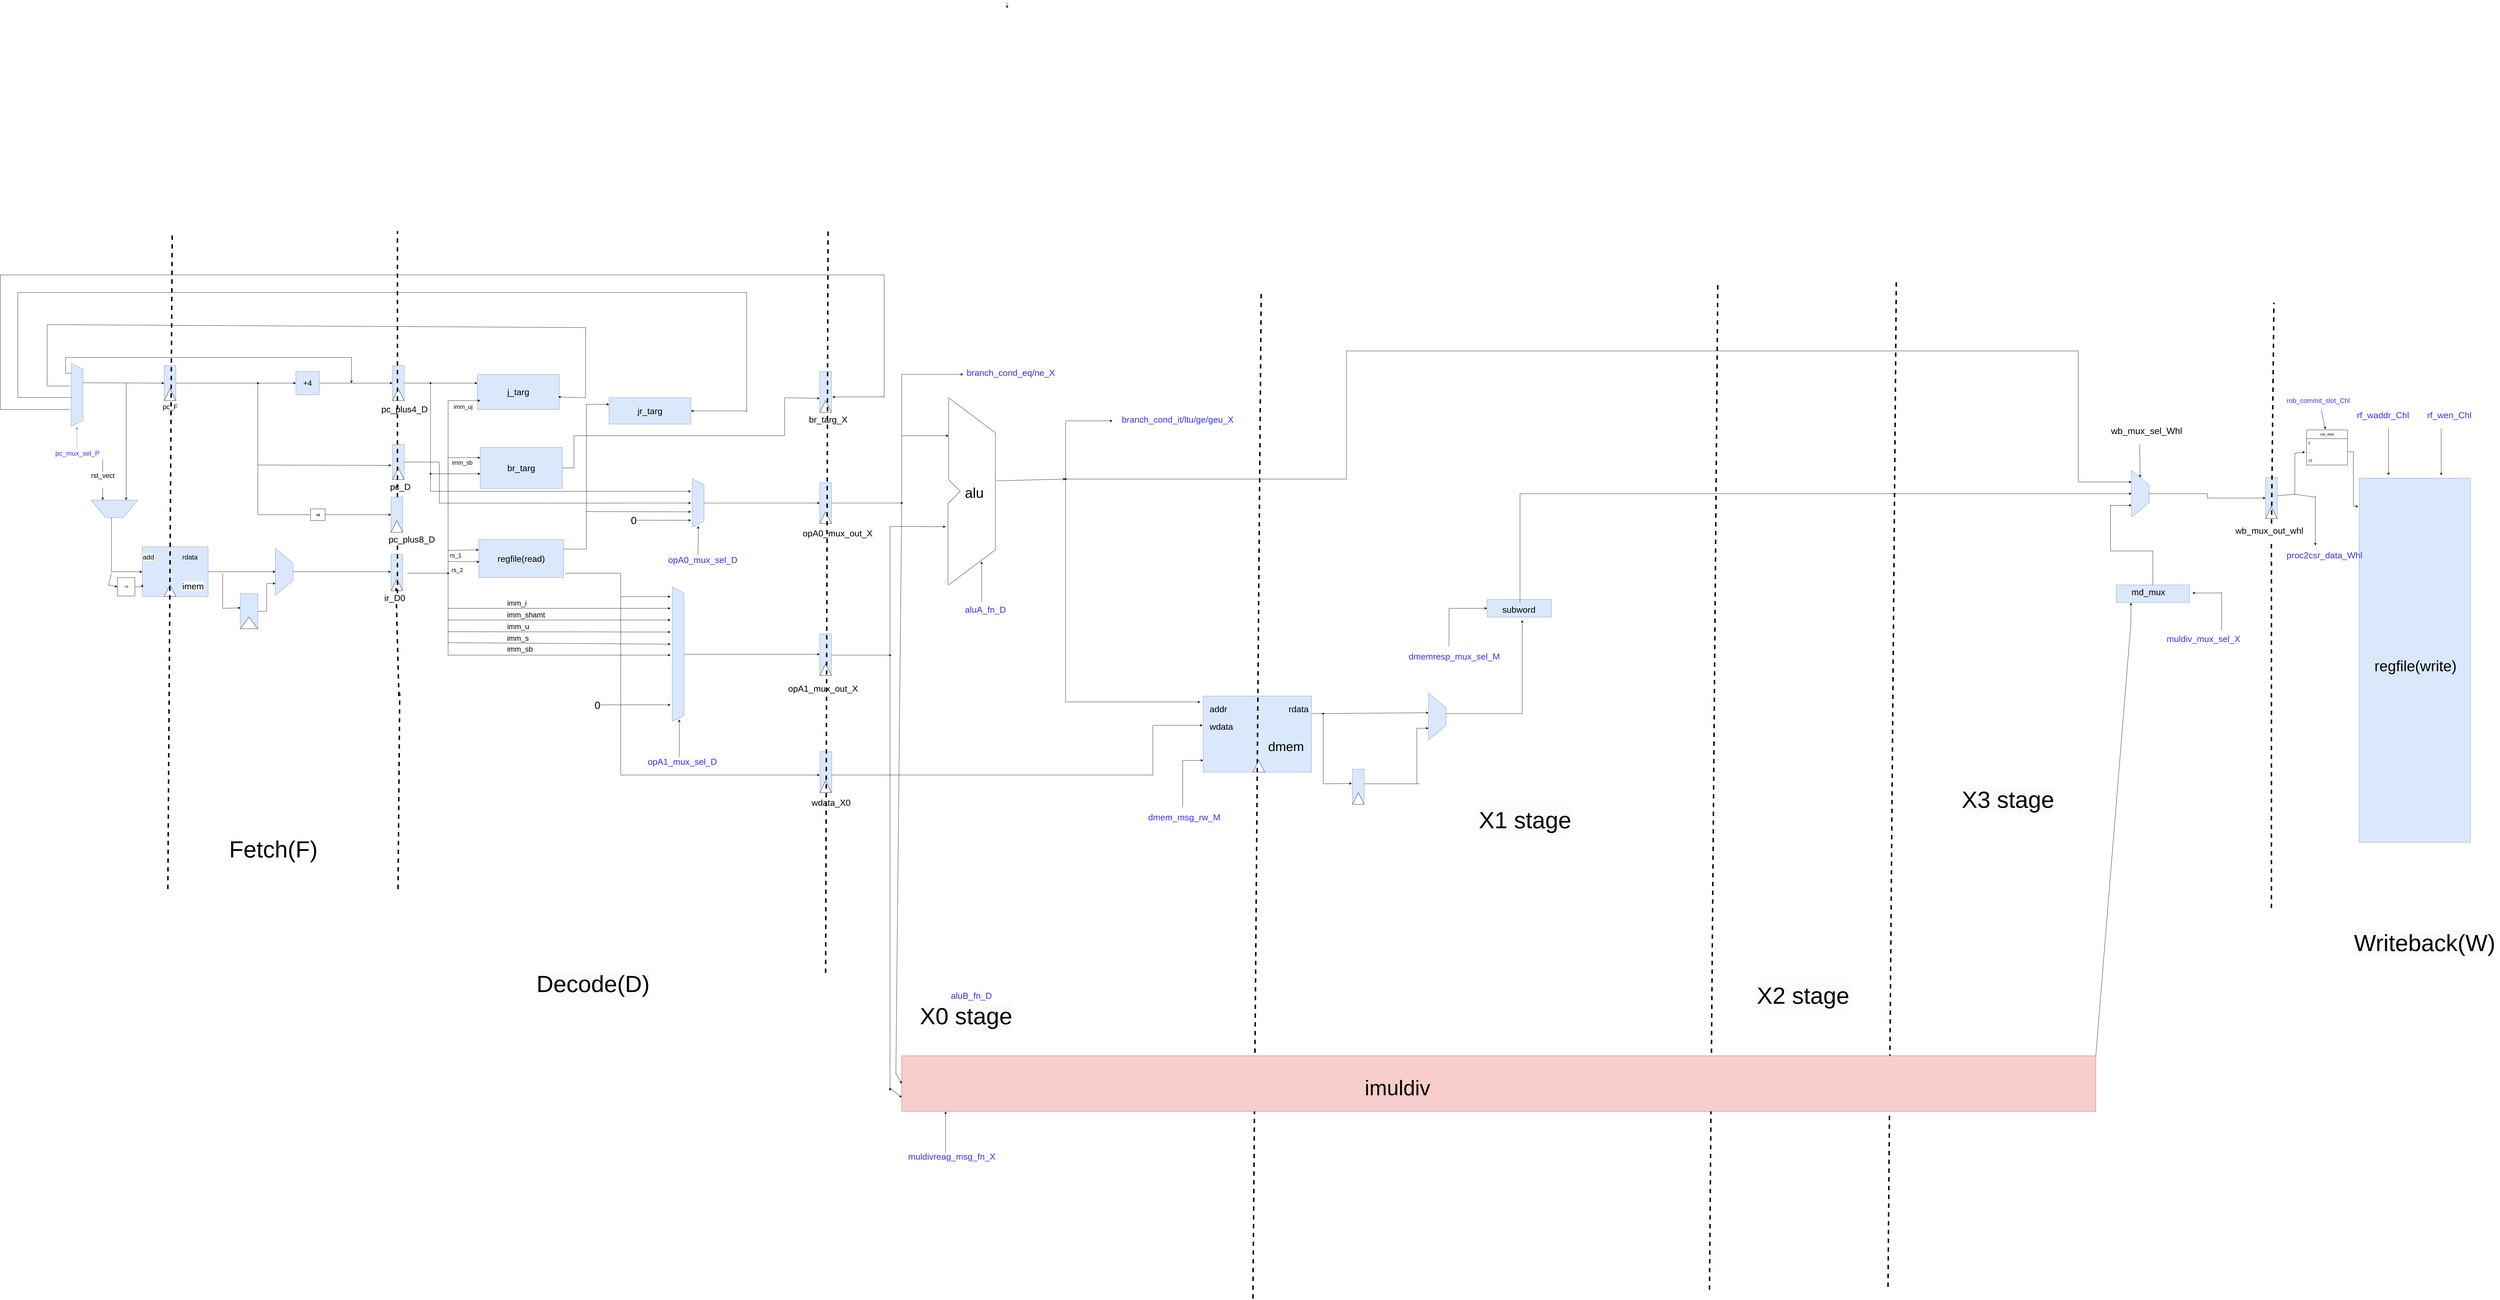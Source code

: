 <mxfile version="24.8.6">
  <diagram name="第 1 页" id="TA_flvRidIN1MDQiCpFb">
    <mxGraphModel dx="2337" dy="3844" grid="1" gridSize="10" guides="1" tooltips="1" connect="1" arrows="1" fold="1" page="1" pageScale="1" pageWidth="827" pageHeight="1169" math="0" shadow="0">
      <root>
        <mxCell id="0" />
        <mxCell id="1" parent="0" />
        <mxCell id="h3CtUdWNvLVvWNDMPcVa-4" style="edgeStyle=orthogonalEdgeStyle;rounded=0;orthogonalLoop=1;jettySize=auto;html=1;" parent="1" edge="1">
          <mxGeometry relative="1" as="geometry">
            <mxPoint x="1800" y="-2351.785" as="sourcePoint" />
            <mxPoint x="1800" y="-2331.785" as="targetPoint" />
          </mxGeometry>
        </mxCell>
        <mxCell id="h3CtUdWNvLVvWNDMPcVa-54" style="edgeStyle=orthogonalEdgeStyle;rounded=0;orthogonalLoop=1;jettySize=auto;html=1;exitX=0.5;exitY=0;exitDx=0;exitDy=0;entryX=0;entryY=0.5;entryDx=0;entryDy=0;" parent="1" source="h3CtUdWNvLVvWNDMPcVa-5" target="h3CtUdWNvLVvWNDMPcVa-28" edge="1">
          <mxGeometry relative="1" as="geometry">
            <mxPoint x="-1249" y="-430" as="targetPoint" />
            <Array as="points">
              <mxPoint x="-1260" y="-590" />
              <mxPoint x="-1260" y="-405" />
            </Array>
          </mxGeometry>
        </mxCell>
        <mxCell id="h3CtUdWNvLVvWNDMPcVa-5" value="" style="shape=trapezoid;perimeter=trapezoidPerimeter;whiteSpace=wrap;html=1;fixedSize=1;rotation=-180;size=50;fillColor=#dae8fc;strokeColor=#6c8ebf;" parent="1" vertex="1">
          <mxGeometry x="-1330" y="-650" width="160" height="60" as="geometry" />
        </mxCell>
        <mxCell id="h3CtUdWNvLVvWNDMPcVa-19" style="edgeStyle=orthogonalEdgeStyle;rounded=0;orthogonalLoop=1;jettySize=auto;html=1;exitX=0.5;exitY=0;exitDx=0;exitDy=0;entryX=0;entryY=0.5;entryDx=0;entryDy=0;" parent="1" source="h3CtUdWNvLVvWNDMPcVa-6" target="h3CtUdWNvLVvWNDMPcVa-8" edge="1">
          <mxGeometry relative="1" as="geometry" />
        </mxCell>
        <mxCell id="h3CtUdWNvLVvWNDMPcVa-6" value="&lt;div style=&quot;font-size: 25px;&quot;&gt;&lt;hr&gt;&lt;/div&gt;" style="rounded=0;whiteSpace=wrap;html=1;rotation=90;fillColor=#dae8fc;strokeColor=#6c8ebf;" parent="1" vertex="1">
          <mxGeometry x="-1120" y="-1070" width="120" height="40" as="geometry" />
        </mxCell>
        <mxCell id="h3CtUdWNvLVvWNDMPcVa-61" style="edgeStyle=orthogonalEdgeStyle;rounded=0;orthogonalLoop=1;jettySize=auto;html=1;exitX=1;exitY=0.5;exitDx=0;exitDy=0;entryX=0.5;entryY=1;entryDx=0;entryDy=0;" parent="1" source="h3CtUdWNvLVvWNDMPcVa-8" target="h3CtUdWNvLVvWNDMPcVa-9" edge="1">
          <mxGeometry relative="1" as="geometry" />
        </mxCell>
        <mxCell id="h3CtUdWNvLVvWNDMPcVa-8" value="&lt;font style=&quot;font-size: 26px;&quot;&gt;+4&lt;/font&gt;" style="whiteSpace=wrap;html=1;aspect=fixed;fillColor=#dae8fc;strokeColor=#6c8ebf;" parent="1" vertex="1">
          <mxGeometry x="-630" y="-1090" width="80" height="80" as="geometry" />
        </mxCell>
        <mxCell id="MimmkQN_pH5iQWNIVET2-38" style="edgeStyle=orthogonalEdgeStyle;rounded=0;orthogonalLoop=1;jettySize=auto;html=1;exitX=1;exitY=0.5;exitDx=0;exitDy=0;entryX=0;entryY=0.25;entryDx=0;entryDy=0;" parent="1" source="MimmkQN_pH5iQWNIVET2-35" target="h3CtUdWNvLVvWNDMPcVa-77" edge="1">
          <mxGeometry relative="1" as="geometry" />
        </mxCell>
        <mxCell id="h3CtUdWNvLVvWNDMPcVa-9" value="" style="rounded=0;whiteSpace=wrap;html=1;rotation=90;fillColor=#dae8fc;strokeColor=#6c8ebf;" parent="1" vertex="1">
          <mxGeometry x="-340" y="-1070" width="120" height="40" as="geometry" />
        </mxCell>
        <mxCell id="h3CtUdWNvLVvWNDMPcVa-10" value="" style="rounded=0;whiteSpace=wrap;html=1;rotation=90;fillColor=#dae8fc;strokeColor=#6c8ebf;" parent="1" vertex="1">
          <mxGeometry x="-340" y="-800" width="120" height="40" as="geometry" />
        </mxCell>
        <mxCell id="h3CtUdWNvLVvWNDMPcVa-63" style="edgeStyle=orthogonalEdgeStyle;rounded=0;orthogonalLoop=1;jettySize=auto;html=1;entryX=0.5;entryY=1;entryDx=0;entryDy=0;" parent="1" source="h3CtUdWNvLVvWNDMPcVa-28" target="h3CtUdWNvLVvWNDMPcVa-58" edge="1">
          <mxGeometry relative="1" as="geometry" />
        </mxCell>
        <mxCell id="h3CtUdWNvLVvWNDMPcVa-28" value="" style="rounded=0;whiteSpace=wrap;html=1;fillColor=#dae8fc;strokeColor=#6c8ebf;" parent="1" vertex="1">
          <mxGeometry x="-1155" y="-490" width="225" height="170" as="geometry" />
        </mxCell>
        <mxCell id="h3CtUdWNvLVvWNDMPcVa-41" style="edgeStyle=orthogonalEdgeStyle;rounded=0;orthogonalLoop=1;jettySize=auto;html=1;entryX=0.5;entryY=1;entryDx=0;entryDy=0;" parent="1" target="h3CtUdWNvLVvWNDMPcVa-6" edge="1">
          <mxGeometry relative="1" as="geometry">
            <mxPoint x="-1360" y="-1051.11" as="sourcePoint" />
            <mxPoint x="-1090" y="-1051" as="targetPoint" />
          </mxGeometry>
        </mxCell>
        <mxCell id="h3CtUdWNvLVvWNDMPcVa-47" style="edgeStyle=orthogonalEdgeStyle;rounded=0;orthogonalLoop=1;jettySize=auto;html=1;exitX=0.25;exitY=1;exitDx=0;exitDy=0;" parent="1" source="h3CtUdWNvLVvWNDMPcVa-40" edge="1">
          <mxGeometry relative="1" as="geometry">
            <mxPoint x="-440" y="-1050" as="targetPoint" />
            <Array as="points">
              <mxPoint x="-1417" y="-1084" />
              <mxPoint x="-1417" y="-1138" />
              <mxPoint x="-440" y="-1138" />
            </Array>
          </mxGeometry>
        </mxCell>
        <mxCell id="h3CtUdWNvLVvWNDMPcVa-40" value="" style="shape=trapezoid;perimeter=trapezoidPerimeter;whiteSpace=wrap;html=1;fixedSize=1;rotation=90;fillColor=#dae8fc;strokeColor=#6c8ebf;" parent="1" vertex="1">
          <mxGeometry x="-1485" y="-1030" width="215" height="40" as="geometry" />
        </mxCell>
        <mxCell id="h3CtUdWNvLVvWNDMPcVa-52" value="" style="endArrow=classic;html=1;rounded=0;entryX=0.25;entryY=1;entryDx=0;entryDy=0;" parent="1" target="h3CtUdWNvLVvWNDMPcVa-5" edge="1">
          <mxGeometry width="50" height="50" relative="1" as="geometry">
            <mxPoint x="-1210" y="-1050" as="sourcePoint" />
            <mxPoint x="-1210" y="-770" as="targetPoint" />
          </mxGeometry>
        </mxCell>
        <mxCell id="h3CtUdWNvLVvWNDMPcVa-53" value="" style="endArrow=classic;html=1;rounded=0;entryX=0.75;entryY=1;entryDx=0;entryDy=0;" parent="1" target="h3CtUdWNvLVvWNDMPcVa-5" edge="1">
          <mxGeometry width="50" height="50" relative="1" as="geometry">
            <mxPoint x="-1290" y="-790" as="sourcePoint" />
            <mxPoint x="-1279.995" y="-762.222" as="targetPoint" />
          </mxGeometry>
        </mxCell>
        <mxCell id="idpTYqr38m1hENi_6hJd-5" value="rst_vect&lt;div style=&quot;font-size: 23px;&quot;&gt;&lt;br style=&quot;font-size: 23px;&quot;&gt;&lt;/div&gt;" style="edgeLabel;html=1;align=center;verticalAlign=middle;resizable=0;points=[];fontSize=23;" parent="h3CtUdWNvLVvWNDMPcVa-53" connectable="0" vertex="1">
          <mxGeometry x="-0.043" relative="1" as="geometry">
            <mxPoint y="3" as="offset" />
          </mxGeometry>
        </mxCell>
        <mxCell id="h3CtUdWNvLVvWNDMPcVa-72" style="edgeStyle=orthogonalEdgeStyle;rounded=0;orthogonalLoop=1;jettySize=auto;html=1;exitX=0.5;exitY=0;exitDx=0;exitDy=0;entryX=0.75;entryY=1;entryDx=0;entryDy=0;" parent="1" source="h3CtUdWNvLVvWNDMPcVa-56" target="h3CtUdWNvLVvWNDMPcVa-58" edge="1">
          <mxGeometry relative="1" as="geometry" />
        </mxCell>
        <mxCell id="h3CtUdWNvLVvWNDMPcVa-56" value="" style="rounded=0;whiteSpace=wrap;html=1;rotation=90;fillColor=#dae8fc;strokeColor=#6c8ebf;" parent="1" vertex="1">
          <mxGeometry x="-850" y="-300" width="120" height="60" as="geometry" />
        </mxCell>
        <mxCell id="h3CtUdWNvLVvWNDMPcVa-74" style="edgeStyle=orthogonalEdgeStyle;rounded=0;orthogonalLoop=1;jettySize=auto;html=1;exitX=0.5;exitY=0;exitDx=0;exitDy=0;entryX=0.5;entryY=1;entryDx=0;entryDy=0;" parent="1" source="h3CtUdWNvLVvWNDMPcVa-58" target="h3CtUdWNvLVvWNDMPcVa-12" edge="1">
          <mxGeometry relative="1" as="geometry" />
        </mxCell>
        <mxCell id="h3CtUdWNvLVvWNDMPcVa-58" value="" style="shape=trapezoid;perimeter=trapezoidPerimeter;whiteSpace=wrap;html=1;fixedSize=1;rotation=90;size=50;fillColor=#dae8fc;strokeColor=#6c8ebf;" parent="1" vertex="1">
          <mxGeometry x="-750" y="-435" width="160" height="60" as="geometry" />
        </mxCell>
        <mxCell id="h3CtUdWNvLVvWNDMPcVa-77" value="&lt;font style=&quot;font-size: 30px;&quot;&gt;j_targ&lt;/font&gt;" style="rounded=0;whiteSpace=wrap;html=1;fillColor=#dae8fc;strokeColor=#6c8ebf;" parent="1" vertex="1">
          <mxGeometry x="-10" y="-1080" width="280" height="120" as="geometry" />
        </mxCell>
        <mxCell id="h3CtUdWNvLVvWNDMPcVa-81" value="" style="endArrow=none;html=1;rounded=0;" parent="1" target="zn3MZnFg3po8sbIGN5-C-2" edge="1">
          <mxGeometry width="50" height="50" relative="1" as="geometry">
            <mxPoint x="-760" y="-770" as="sourcePoint" />
            <mxPoint x="-760" y="-1050" as="targetPoint" />
          </mxGeometry>
        </mxCell>
        <mxCell id="h3CtUdWNvLVvWNDMPcVa-82" value="" style="endArrow=classic;html=1;rounded=0;entryX=0.594;entryY=1.111;entryDx=0;entryDy=0;entryPerimeter=0;" parent="1" target="h3CtUdWNvLVvWNDMPcVa-10" edge="1">
          <mxGeometry width="50" height="50" relative="1" as="geometry">
            <mxPoint x="-760" y="-770" as="sourcePoint" />
            <mxPoint x="-300" y="-770" as="targetPoint" />
          </mxGeometry>
        </mxCell>
        <mxCell id="h3CtUdWNvLVvWNDMPcVa-84" value="&lt;font style=&quot;font-size: 30px;&quot;&gt;br_targ&lt;/font&gt;" style="rounded=0;whiteSpace=wrap;html=1;fillColor=#dae8fc;strokeColor=#6c8ebf;" parent="1" vertex="1">
          <mxGeometry y="-830" width="280" height="140" as="geometry" />
        </mxCell>
        <mxCell id="MimmkQN_pH5iQWNIVET2-62" style="edgeStyle=orthogonalEdgeStyle;rounded=0;orthogonalLoop=1;jettySize=auto;html=1;exitX=1;exitY=0.25;exitDx=0;exitDy=0;entryX=0;entryY=0.25;entryDx=0;entryDy=0;" parent="1" source="h3CtUdWNvLVvWNDMPcVa-85" target="idpTYqr38m1hENi_6hJd-6" edge="1">
          <mxGeometry relative="1" as="geometry" />
        </mxCell>
        <mxCell id="h3CtUdWNvLVvWNDMPcVa-85" value="&lt;font style=&quot;font-size: 30px;&quot;&gt;regfile(read)&lt;/font&gt;" style="rounded=0;whiteSpace=wrap;html=1;fillColor=#dae8fc;strokeColor=#6c8ebf;" parent="1" vertex="1">
          <mxGeometry x="-5" y="-515" width="290" height="130" as="geometry" />
        </mxCell>
        <mxCell id="idpTYqr38m1hENi_6hJd-1" value="" style="endArrow=classic;html=1;rounded=0;fillColor=#dae8fc;strokeColor=#6c8ebf;" parent="1" edge="1">
          <mxGeometry width="50" height="50" relative="1" as="geometry">
            <mxPoint x="-1378.21" y="-820" as="sourcePoint" />
            <mxPoint x="-1378.21" y="-900" as="targetPoint" />
          </mxGeometry>
        </mxCell>
        <mxCell id="idpTYqr38m1hENi_6hJd-4" value="&lt;font color=&quot;#3333ff&quot;&gt;pc_mux_sel_P&lt;/font&gt;" style="edgeLabel;html=1;align=center;verticalAlign=middle;resizable=0;points=[];fontSize=23;" parent="idpTYqr38m1hENi_6hJd-1" connectable="0" vertex="1">
          <mxGeometry x="0.146" y="-1" relative="1" as="geometry">
            <mxPoint y="56" as="offset" />
          </mxGeometry>
        </mxCell>
        <mxCell id="idpTYqr38m1hENi_6hJd-6" value="&lt;font style=&quot;font-size: 30px;&quot;&gt;jr_targ&lt;/font&gt;" style="rounded=0;whiteSpace=wrap;html=1;fillColor=#dae8fc;strokeColor=#6c8ebf;" parent="1" vertex="1">
          <mxGeometry x="440" y="-1000" width="280" height="90" as="geometry" />
        </mxCell>
        <mxCell id="MimmkQN_pH5iQWNIVET2-110" style="edgeStyle=orthogonalEdgeStyle;rounded=0;orthogonalLoop=1;jettySize=auto;html=1;exitX=0.5;exitY=0;exitDx=0;exitDy=0;entryX=0.5;entryY=1;entryDx=0;entryDy=0;" parent="1" source="idpTYqr38m1hENi_6hJd-7" target="idpTYqr38m1hENi_6hJd-11" edge="1">
          <mxGeometry relative="1" as="geometry" />
        </mxCell>
        <mxCell id="idpTYqr38m1hENi_6hJd-7" value="" style="shape=trapezoid;perimeter=trapezoidPerimeter;whiteSpace=wrap;html=1;fixedSize=1;rotation=90;fillColor=#dae8fc;strokeColor=#6c8ebf;" parent="1" vertex="1">
          <mxGeometry x="662" y="-660" width="165" height="40" as="geometry" />
        </mxCell>
        <mxCell id="idpTYqr38m1hENi_6hJd-14" style="edgeStyle=orthogonalEdgeStyle;rounded=0;orthogonalLoop=1;jettySize=auto;html=1;exitX=0.5;exitY=0;exitDx=0;exitDy=0;" parent="1" source="idpTYqr38m1hENi_6hJd-8" target="idpTYqr38m1hENi_6hJd-12" edge="1">
          <mxGeometry relative="1" as="geometry" />
        </mxCell>
        <mxCell id="idpTYqr38m1hENi_6hJd-8" value="" style="shape=trapezoid;perimeter=trapezoidPerimeter;whiteSpace=wrap;html=1;fixedSize=1;rotation=90;fillColor=#dae8fc;strokeColor=#6c8ebf;" parent="1" vertex="1">
          <mxGeometry x="446.63" y="-142.87" width="458.75" height="40" as="geometry" />
        </mxCell>
        <mxCell id="idpTYqr38m1hENi_6hJd-10" value="" style="rounded=0;whiteSpace=wrap;html=1;rotation=90;fillColor=#dae8fc;strokeColor=#6c8ebf;" parent="1" vertex="1">
          <mxGeometry x="1110" y="-1040" width="140" height="40" as="geometry" />
        </mxCell>
        <mxCell id="idpTYqr38m1hENi_6hJd-11" value="" style="rounded=0;whiteSpace=wrap;html=1;rotation=90;fillColor=#dae8fc;strokeColor=#6c8ebf;" parent="1" vertex="1">
          <mxGeometry x="1110" y="-660" width="140" height="40" as="geometry" />
        </mxCell>
        <mxCell id="idpTYqr38m1hENi_6hJd-12" value="" style="rounded=0;whiteSpace=wrap;html=1;rotation=90;fillColor=#dae8fc;strokeColor=#6c8ebf;" parent="1" vertex="1">
          <mxGeometry x="1110" y="-142.87" width="140" height="40" as="geometry" />
        </mxCell>
        <mxCell id="idpTYqr38m1hENi_6hJd-13" value="" style="rounded=0;whiteSpace=wrap;html=1;rotation=90;direction=west;fillColor=#dae8fc;strokeColor=#6c8ebf;" parent="1" vertex="1">
          <mxGeometry x="1111" y="260" width="140" height="40" as="geometry" />
        </mxCell>
        <mxCell id="idpTYqr38m1hENi_6hJd-21" value="" style="rounded=0;whiteSpace=wrap;html=1;fillColor=#dae8fc;strokeColor=#6c8ebf;" parent="1" vertex="1">
          <mxGeometry x="2470" y="20" width="370" height="260" as="geometry" />
        </mxCell>
        <mxCell id="idpTYqr38m1hENi_6hJd-22" value="" style="rounded=0;whiteSpace=wrap;html=1;rotation=90;fillColor=#dae8fc;strokeColor=#6c8ebf;" parent="1" vertex="1">
          <mxGeometry x="2940" y="310" width="120" height="40" as="geometry" />
        </mxCell>
        <mxCell id="idpTYqr38m1hENi_6hJd-23" value="" style="shape=trapezoid;perimeter=trapezoidPerimeter;whiteSpace=wrap;html=1;fixedSize=1;rotation=90;size=50;fillColor=#dae8fc;strokeColor=#6c8ebf;" parent="1" vertex="1">
          <mxGeometry x="3190" y="60" width="160" height="60" as="geometry" />
        </mxCell>
        <mxCell id="idpTYqr38m1hENi_6hJd-24" value="" style="rounded=0;whiteSpace=wrap;html=1;fillColor=#dae8fc;strokeColor=#6c8ebf;" parent="1" vertex="1">
          <mxGeometry x="3440" y="-310" width="220" height="60" as="geometry" />
        </mxCell>
        <mxCell id="MimmkQN_pH5iQWNIVET2-2" value="&lt;div style=&quot;font-size: 23px;&quot;&gt;pc_F&lt;/div&gt;&lt;div style=&quot;font-size: 23px;&quot;&gt;&lt;br&gt;&lt;/div&gt;" style="edgeLabel;html=1;align=center;verticalAlign=middle;resizable=0;points=[];fontSize=23;" parent="1" connectable="0" vertex="1">
          <mxGeometry x="-1060" y="-955" as="geometry" />
        </mxCell>
        <mxCell id="MimmkQN_pH5iQWNIVET2-4" value="" style="endArrow=none;html=1;rounded=0;" parent="1" edge="1">
          <mxGeometry width="50" height="50" relative="1" as="geometry">
            <mxPoint x="-1480" y="-1250" as="sourcePoint" />
            <mxPoint x="361.25" y="-1240" as="targetPoint" />
          </mxGeometry>
        </mxCell>
        <mxCell id="MimmkQN_pH5iQWNIVET2-5" value="" style="endArrow=none;html=1;rounded=0;" parent="1" edge="1">
          <mxGeometry width="50" height="50" relative="1" as="geometry">
            <mxPoint x="360" y="-1000" as="sourcePoint" />
            <mxPoint x="360" y="-1240" as="targetPoint" />
          </mxGeometry>
        </mxCell>
        <mxCell id="MimmkQN_pH5iQWNIVET2-7" value="&lt;div style=&quot;font-size: 23px;&quot;&gt;&lt;br&gt;&lt;/div&gt;" style="edgeLabel;html=1;align=center;verticalAlign=middle;resizable=0;points=[];fontSize=23;rotation=0;" parent="1" connectable="0" vertex="1">
          <mxGeometry x="-1090" y="-390" as="geometry">
            <mxPoint x="-7" y="-56" as="offset" />
          </mxGeometry>
        </mxCell>
        <mxCell id="MimmkQN_pH5iQWNIVET2-8" value="&lt;div style=&quot;forced-color-adjust: none; font-size: 23px;&quot;&gt;rdata&lt;/div&gt;" style="text;whiteSpace=wrap;html=1;" parent="1" vertex="1">
          <mxGeometry x="-1020" y="-475" width="80" height="130" as="geometry" />
        </mxCell>
        <mxCell id="MimmkQN_pH5iQWNIVET2-10" value="" style="endArrow=none;html=1;rounded=0;" parent="1" edge="1">
          <mxGeometry width="50" height="50" relative="1" as="geometry">
            <mxPoint x="910" y="-950" as="sourcePoint" />
            <mxPoint x="910" y="-1360" as="targetPoint" />
          </mxGeometry>
        </mxCell>
        <mxCell id="MimmkQN_pH5iQWNIVET2-11" value="" style="endArrow=classic;html=1;rounded=0;entryX=1;entryY=0.5;entryDx=0;entryDy=0;" parent="1" target="idpTYqr38m1hENi_6hJd-6" edge="1">
          <mxGeometry width="50" height="50" relative="1" as="geometry">
            <mxPoint x="910" y="-955" as="sourcePoint" />
            <mxPoint x="880" y="-1020" as="targetPoint" />
          </mxGeometry>
        </mxCell>
        <mxCell id="MimmkQN_pH5iQWNIVET2-15" value="&lt;font style=&quot;font-size: 30px;&quot;&gt;br_targ_X&lt;/font&gt;" style="text;whiteSpace=wrap;html=1;" parent="1" vertex="1">
          <mxGeometry x="1121" y="-950" width="120" height="60" as="geometry" />
        </mxCell>
        <mxCell id="MimmkQN_pH5iQWNIVET2-16" value="&lt;font style=&quot;font-size: 30px;&quot;&gt;opA0_mux_out_X&lt;/font&gt;&lt;div&gt;&lt;font style=&quot;font-size: 30px;&quot;&gt;&lt;br&gt;&lt;/font&gt;&lt;/div&gt;" style="text;whiteSpace=wrap;html=1;" parent="1" vertex="1">
          <mxGeometry x="1100" y="-561.41" width="120" height="60" as="geometry" />
        </mxCell>
        <mxCell id="MimmkQN_pH5iQWNIVET2-17" value="&lt;font style=&quot;forced-color-adjust: none; color: rgb(0, 0, 0); font-family: Helvetica; font-style: normal; font-variant-ligatures: normal; font-variant-caps: normal; font-weight: 400; letter-spacing: normal; orphans: 2; text-align: left; text-indent: 0px; text-transform: none; widows: 2; word-spacing: 0px; -webkit-text-stroke-width: 0px; white-space: normal; background-color: rgb(251, 251, 251); text-decoration-thickness: initial; text-decoration-style: initial; text-decoration-color: initial; font-size: 30px;&quot;&gt;opA1&lt;/font&gt;&lt;span style=&quot;font-size: 30px;&quot;&gt;_mux_out_X&lt;/span&gt;" style="text;whiteSpace=wrap;html=1;" parent="1" vertex="1">
          <mxGeometry x="1050" y="-30" width="250" height="60" as="geometry" />
        </mxCell>
        <mxCell id="MimmkQN_pH5iQWNIVET2-18" value="&lt;span style=&quot;font-size: 30px;&quot;&gt;wdata_X0&lt;/span&gt;&lt;div&gt;&lt;span style=&quot;font-size: 30px;&quot;&gt;&lt;br&gt;&lt;/span&gt;&lt;/div&gt;" style="text;whiteSpace=wrap;html=1;" parent="1" vertex="1">
          <mxGeometry x="1130" y="360" width="250" height="60" as="geometry" />
        </mxCell>
        <mxCell id="MimmkQN_pH5iQWNIVET2-22" value="" style="endArrow=none;html=1;rounded=0;" parent="1" edge="1">
          <mxGeometry width="50" height="50" relative="1" as="geometry">
            <mxPoint x="-1640" y="-1420" as="sourcePoint" />
            <mxPoint x="1380" y="-1420" as="targetPoint" />
          </mxGeometry>
        </mxCell>
        <mxCell id="MimmkQN_pH5iQWNIVET2-23" value="" style="endArrow=none;html=1;rounded=0;" parent="1" edge="1">
          <mxGeometry width="50" height="50" relative="1" as="geometry">
            <mxPoint x="1380" y="-1000" as="sourcePoint" />
            <mxPoint x="1380" y="-1420" as="targetPoint" />
          </mxGeometry>
        </mxCell>
        <mxCell id="MimmkQN_pH5iQWNIVET2-24" value="" style="endArrow=classic;html=1;rounded=0;entryX=0.623;entryY=-0.086;entryDx=0;entryDy=0;entryPerimeter=0;" parent="1" target="idpTYqr38m1hENi_6hJd-10" edge="1">
          <mxGeometry width="50" height="50" relative="1" as="geometry">
            <mxPoint x="1380" y="-1003" as="sourcePoint" />
            <mxPoint x="1360" y="-1070" as="targetPoint" />
          </mxGeometry>
        </mxCell>
        <mxCell id="MimmkQN_pH5iQWNIVET2-25" value="" style="endArrow=none;html=1;rounded=0;entryX=0.5;entryY=1;entryDx=0;entryDy=0;" parent="1" edge="1">
          <mxGeometry width="50" height="50" relative="1" as="geometry">
            <mxPoint x="-1580" y="-1001" as="sourcePoint" />
            <mxPoint x="-1397.5" y="-1001" as="targetPoint" />
            <Array as="points">
              <mxPoint x="-1520" y="-1001" />
            </Array>
          </mxGeometry>
        </mxCell>
        <mxCell id="MimmkQN_pH5iQWNIVET2-26" value="&lt;span style=&quot;color: rgb(0, 0, 0); font-family: Helvetica; font-size: 30px; font-style: normal; font-variant-ligatures: normal; font-variant-caps: normal; font-weight: 400; letter-spacing: normal; orphans: 2; text-align: center; text-indent: 0px; text-transform: none; widows: 2; word-spacing: 0px; -webkit-text-stroke-width: 0px; white-space: normal; background-color: rgb(251, 251, 251); text-decoration-thickness: initial; text-decoration-style: initial; text-decoration-color: initial; display: inline !important; float: none;&quot;&gt;pc_plus4_D&lt;/span&gt;" style="text;whiteSpace=wrap;html=1;" parent="1" vertex="1">
          <mxGeometry x="-340" y="-985" width="110" height="60" as="geometry" />
        </mxCell>
        <mxCell id="MimmkQN_pH5iQWNIVET2-27" value="&lt;span style=&quot;color: rgb(0, 0, 0); font-family: Helvetica; font-size: 30px; font-style: normal; font-variant-ligatures: normal; font-variant-caps: normal; font-weight: 400; letter-spacing: normal; orphans: 2; text-align: center; text-indent: 0px; text-transform: none; widows: 2; word-spacing: 0px; -webkit-text-stroke-width: 0px; white-space: normal; background-color: rgb(251, 251, 251); text-decoration-thickness: initial; text-decoration-style: initial; text-decoration-color: initial; display: inline !important; float: none;&quot;&gt;pc_D&lt;/span&gt;" style="text;whiteSpace=wrap;html=1;rotation=0;" parent="1" vertex="1">
          <mxGeometry x="-310" y="-720" width="110" height="60" as="geometry" />
        </mxCell>
        <mxCell id="MimmkQN_pH5iQWNIVET2-29" value="" style="triangle;whiteSpace=wrap;html=1;rotation=-90;" parent="1" vertex="1">
          <mxGeometry x="-1080" y="-1030" width="40" height="40" as="geometry" />
        </mxCell>
        <mxCell id="MimmkQN_pH5iQWNIVET2-30" value="" style="triangle;whiteSpace=wrap;html=1;rotation=-90;" parent="1" vertex="1">
          <mxGeometry x="-1080" y="-360" width="40" height="40" as="geometry" />
        </mxCell>
        <mxCell id="MimmkQN_pH5iQWNIVET2-31" value="" style="triangle;whiteSpace=wrap;html=1;rotation=-90;" parent="1" vertex="1">
          <mxGeometry x="-810" y="-260" width="40" height="60" as="geometry" />
        </mxCell>
        <mxCell id="MimmkQN_pH5iQWNIVET2-35" value="" style="triangle;whiteSpace=wrap;html=1;rotation=-90;" parent="1" vertex="1">
          <mxGeometry x="-300" y="-1030" width="40" height="40" as="geometry" />
        </mxCell>
        <mxCell id="MimmkQN_pH5iQWNIVET2-36" value="" style="triangle;whiteSpace=wrap;html=1;rotation=-90;" parent="1" vertex="1">
          <mxGeometry x="-300" y="-760" width="40" height="40" as="geometry" />
        </mxCell>
        <mxCell id="MimmkQN_pH5iQWNIVET2-41" value="" style="endArrow=none;html=1;rounded=0;" parent="1" source="zn3MZnFg3po8sbIGN5-C-4" edge="1">
          <mxGeometry width="50" height="50" relative="1" as="geometry">
            <mxPoint x="-180" y="-680" as="sourcePoint" />
            <mxPoint x="-180" y="-1050" as="targetPoint" />
          </mxGeometry>
        </mxCell>
        <mxCell id="MimmkQN_pH5iQWNIVET2-42" value="&lt;font color=&quot;#3333ff&quot;&gt;&lt;font style=&quot;forced-color-adjust: none; font-family: Helvetica; font-style: normal; font-variant-ligatures: normal; font-variant-caps: normal; font-weight: 400; letter-spacing: normal; orphans: 2; text-align: left; text-indent: 0px; text-transform: none; widows: 2; word-spacing: 0px; -webkit-text-stroke-width: 0px; white-space: normal; background-color: rgb(251, 251, 251); text-decoration-thickness: initial; text-decoration-style: initial; text-decoration-color: initial; font-size: 30px;&quot;&gt;opA0_mux_sel_D&lt;/font&gt;&lt;br class=&quot;Apple-interchange-newline&quot;&gt;&lt;/font&gt;&lt;div&gt;&lt;font style=&quot;forced-color-adjust: none; color: rgb(0, 0, 0); font-family: Helvetica; font-style: normal; font-variant-ligatures: normal; font-variant-caps: normal; font-weight: 400; letter-spacing: normal; orphans: 2; text-align: left; text-indent: 0px; text-transform: none; widows: 2; word-spacing: 0px; -webkit-text-stroke-width: 0px; white-space: normal; background-color: rgb(251, 251, 251); text-decoration-thickness: initial; text-decoration-style: initial; text-decoration-color: initial; font-size: 30px;&quot;&gt;&lt;br&gt;&lt;/font&gt;&lt;/div&gt;" style="text;whiteSpace=wrap;html=1;" parent="1" vertex="1">
          <mxGeometry x="640" y="-470" width="250" height="60" as="geometry" />
        </mxCell>
        <mxCell id="MimmkQN_pH5iQWNIVET2-44" value="" style="endArrow=classic;html=1;rounded=0;" parent="1" edge="1">
          <mxGeometry width="50" height="50" relative="1" as="geometry">
            <mxPoint x="-170" y="-740" as="sourcePoint" />
            <mxPoint y="-740" as="targetPoint" />
          </mxGeometry>
        </mxCell>
        <mxCell id="MimmkQN_pH5iQWNIVET2-48" value="" style="endArrow=none;html=1;rounded=0;" parent="1" edge="1">
          <mxGeometry width="50" height="50" relative="1" as="geometry">
            <mxPoint x="-250" y="-400" as="sourcePoint" />
            <mxPoint x="-110" y="-400" as="targetPoint" />
          </mxGeometry>
        </mxCell>
        <mxCell id="MimmkQN_pH5iQWNIVET2-49" value="" style="endArrow=none;html=1;rounded=0;" parent="1" edge="1">
          <mxGeometry width="50" height="50" relative="1" as="geometry">
            <mxPoint x="-110" y="-400" as="sourcePoint" />
            <mxPoint x="-110" y="-990" as="targetPoint" />
          </mxGeometry>
        </mxCell>
        <mxCell id="MimmkQN_pH5iQWNIVET2-50" value="" style="endArrow=classic;html=1;rounded=0;" parent="1" edge="1">
          <mxGeometry width="50" height="50" relative="1" as="geometry">
            <mxPoint x="-110" y="-990" as="sourcePoint" />
            <mxPoint y="-990" as="targetPoint" />
          </mxGeometry>
        </mxCell>
        <mxCell id="MimmkQN_pH5iQWNIVET2-56" value="&lt;font style=&quot;font-size: 20px;&quot;&gt;imm_uj&lt;/font&gt;" style="edgeLabel;html=1;align=center;verticalAlign=middle;resizable=0;points=[];" parent="MimmkQN_pH5iQWNIVET2-50" connectable="0" vertex="1">
          <mxGeometry x="0.189" y="-4" relative="1" as="geometry">
            <mxPoint x="-15" y="16" as="offset" />
          </mxGeometry>
        </mxCell>
        <mxCell id="MimmkQN_pH5iQWNIVET2-52" value="" style="endArrow=classic;html=1;rounded=0;entryX=0;entryY=0.25;entryDx=0;entryDy=0;" parent="1" target="h3CtUdWNvLVvWNDMPcVa-84" edge="1">
          <mxGeometry width="50" height="50" relative="1" as="geometry">
            <mxPoint x="-110" y="-795" as="sourcePoint" />
            <mxPoint x="-60" y="-830" as="targetPoint" />
          </mxGeometry>
        </mxCell>
        <mxCell id="MimmkQN_pH5iQWNIVET2-53" value="" style="endArrow=classic;html=1;rounded=0;entryX=1;entryY=0;entryDx=0;entryDy=0;" parent="1" target="MimmkQN_pH5iQWNIVET2-58" edge="1">
          <mxGeometry width="50" height="50" relative="1" as="geometry">
            <mxPoint x="-110" y="-478" as="sourcePoint" />
            <mxPoint x="-60" y="-500" as="targetPoint" />
          </mxGeometry>
        </mxCell>
        <mxCell id="MimmkQN_pH5iQWNIVET2-55" value="" style="endArrow=classic;html=1;rounded=0;" parent="1" edge="1">
          <mxGeometry width="50" height="50" relative="1" as="geometry">
            <mxPoint x="-110" y="-440" as="sourcePoint" />
            <mxPoint x="-3" y="-439" as="targetPoint" />
          </mxGeometry>
        </mxCell>
        <mxCell id="MimmkQN_pH5iQWNIVET2-57" value="&lt;font style=&quot;font-size: 20px;&quot;&gt;imm_sb&lt;/font&gt;&lt;div&gt;&lt;font style=&quot;font-size: 20px;&quot;&gt;&lt;br&gt;&lt;/font&gt;&lt;/div&gt;" style="edgeLabel;html=1;align=center;verticalAlign=middle;resizable=0;points=[];" parent="1" connectable="0" vertex="1">
          <mxGeometry x="-50.005" y="-955" as="geometry">
            <mxPoint x="-12" y="188" as="offset" />
          </mxGeometry>
        </mxCell>
        <mxCell id="MimmkQN_pH5iQWNIVET2-58" value="&lt;font style=&quot;forced-color-adjust: none; color: rgb(0, 0, 0); font-family: Helvetica; font-style: normal; font-variant-ligatures: normal; font-variant-caps: normal; font-weight: 400; letter-spacing: normal; orphans: 2; text-align: center; text-indent: 0px; text-transform: none; widows: 2; word-spacing: 0px; -webkit-text-stroke-width: 0px; white-space: nowrap; text-decoration-thickness: initial; text-decoration-style: initial; text-decoration-color: initial; font-size: 20px;&quot;&gt;rs_1&lt;/font&gt;&lt;br class=&quot;Apple-interchange-newline&quot;&gt;&lt;div&gt;&lt;font style=&quot;forced-color-adjust: none; color: rgb(0, 0, 0); font-family: Helvetica; font-style: normal; font-variant-ligatures: normal; font-variant-caps: normal; font-weight: 400; letter-spacing: normal; orphans: 2; text-align: center; text-indent: 0px; text-transform: none; widows: 2; word-spacing: 0px; -webkit-text-stroke-width: 0px; white-space: nowrap; text-decoration-thickness: initial; text-decoration-style: initial; text-decoration-color: initial; font-size: 20px;&quot;&gt;&lt;br&gt;&lt;/font&gt;&lt;/div&gt;" style="text;whiteSpace=wrap;html=1;" parent="1" vertex="1">
          <mxGeometry x="-105" y="-480" width="100" height="50" as="geometry" />
        </mxCell>
        <mxCell id="MimmkQN_pH5iQWNIVET2-59" value="&lt;font style=&quot;forced-color-adjust: none; color: rgb(0, 0, 0); font-family: Helvetica; font-style: normal; font-variant-ligatures: normal; font-variant-caps: normal; font-weight: 400; letter-spacing: normal; orphans: 2; text-indent: 0px; text-transform: none; widows: 2; word-spacing: 0px; -webkit-text-stroke-width: 0px; white-space: nowrap; background-color: rgb(251, 251, 251); text-decoration-thickness: initial; text-decoration-style: initial; text-decoration-color: initial; text-align: center; font-size: 20px;&quot;&gt;rs_2&lt;/font&gt;" style="text;whiteSpace=wrap;html=1;" parent="1" vertex="1">
          <mxGeometry x="-100" y="-430" width="70" height="50" as="geometry" />
        </mxCell>
        <mxCell id="MimmkQN_pH5iQWNIVET2-60" value="" style="endArrow=classic;html=1;rounded=0;entryX=0.986;entryY=0.644;entryDx=0;entryDy=0;entryPerimeter=0;" parent="1" target="h3CtUdWNvLVvWNDMPcVa-77" edge="1">
          <mxGeometry width="50" height="50" relative="1" as="geometry">
            <mxPoint x="360" y="-1000" as="sourcePoint" />
            <mxPoint x="340" y="-1050" as="targetPoint" />
          </mxGeometry>
        </mxCell>
        <mxCell id="MimmkQN_pH5iQWNIVET2-64" value="" style="endArrow=none;html=1;rounded=0;" parent="1" edge="1">
          <mxGeometry width="50" height="50" relative="1" as="geometry">
            <mxPoint x="320" y="-870" as="sourcePoint" />
            <mxPoint x="1040" y="-870" as="targetPoint" />
          </mxGeometry>
        </mxCell>
        <mxCell id="MimmkQN_pH5iQWNIVET2-65" value="" style="endArrow=none;html=1;rounded=0;" parent="1" edge="1">
          <mxGeometry width="50" height="50" relative="1" as="geometry">
            <mxPoint x="1040" y="-870" as="sourcePoint" />
            <mxPoint x="1040" y="-1000" as="targetPoint" />
          </mxGeometry>
        </mxCell>
        <mxCell id="MimmkQN_pH5iQWNIVET2-66" value="" style="endArrow=classic;html=1;rounded=0;entryX=0.657;entryY=1;entryDx=0;entryDy=0;entryPerimeter=0;" parent="1" target="idpTYqr38m1hENi_6hJd-10" edge="1">
          <mxGeometry width="50" height="50" relative="1" as="geometry">
            <mxPoint x="1040" y="-1000" as="sourcePoint" />
            <mxPoint x="1090" y="-1050" as="targetPoint" />
          </mxGeometry>
        </mxCell>
        <mxCell id="MimmkQN_pH5iQWNIVET2-67" value="" style="endArrow=none;html=1;rounded=0;" parent="1" edge="1">
          <mxGeometry width="50" height="50" relative="1" as="geometry">
            <mxPoint x="280" y="-760" as="sourcePoint" />
            <mxPoint x="320" y="-760" as="targetPoint" />
          </mxGeometry>
        </mxCell>
        <mxCell id="MimmkQN_pH5iQWNIVET2-68" value="" style="endArrow=none;html=1;rounded=0;" parent="1" edge="1">
          <mxGeometry width="50" height="50" relative="1" as="geometry">
            <mxPoint x="320" y="-760" as="sourcePoint" />
            <mxPoint x="320" y="-870" as="targetPoint" />
          </mxGeometry>
        </mxCell>
        <mxCell id="MimmkQN_pH5iQWNIVET2-71" value="" style="endArrow=none;html=1;rounded=0;" parent="1" target="VG8MHKJ1vHQQKtuOWax9-5" edge="1">
          <mxGeometry width="50" height="50" relative="1" as="geometry">
            <mxPoint x="-110" y="-120" as="sourcePoint" />
            <mxPoint x="-110" y="-400" as="targetPoint" />
          </mxGeometry>
        </mxCell>
        <mxCell id="MimmkQN_pH5iQWNIVET2-72" value="" style="triangle;whiteSpace=wrap;html=1;rotation=-90;" parent="1" vertex="1">
          <mxGeometry x="1160" y="-610" width="40" height="40" as="geometry" />
        </mxCell>
        <mxCell id="MimmkQN_pH5iQWNIVET2-73" value="" style="triangle;whiteSpace=wrap;html=1;rotation=-90;" parent="1" vertex="1">
          <mxGeometry x="1160" y="-990" width="40" height="40" as="geometry" />
        </mxCell>
        <mxCell id="MimmkQN_pH5iQWNIVET2-74" value="" style="triangle;whiteSpace=wrap;html=1;rotation=-90;" parent="1" vertex="1">
          <mxGeometry x="1160" y="-90" width="40" height="40" as="geometry" />
        </mxCell>
        <mxCell id="MimmkQN_pH5iQWNIVET2-75" value="" style="triangle;whiteSpace=wrap;html=1;rotation=-90;" parent="1" vertex="1">
          <mxGeometry x="1160" y="310" width="40" height="40" as="geometry" />
        </mxCell>
        <mxCell id="MimmkQN_pH5iQWNIVET2-77" value="" style="endArrow=none;html=1;rounded=0;exitX=0.5;exitY=0;exitDx=0;exitDy=0;" parent="1" source="h3CtUdWNvLVvWNDMPcVa-10" edge="1">
          <mxGeometry width="50" height="50" relative="1" as="geometry">
            <mxPoint x="-260" y="-760" as="sourcePoint" />
            <mxPoint x="-140" y="-780" as="targetPoint" />
          </mxGeometry>
        </mxCell>
        <mxCell id="MimmkQN_pH5iQWNIVET2-78" value="" style="endArrow=none;html=1;rounded=0;" parent="1" edge="1">
          <mxGeometry width="50" height="50" relative="1" as="geometry">
            <mxPoint x="-140" y="-640" as="sourcePoint" />
            <mxPoint x="-140" y="-780" as="targetPoint" />
          </mxGeometry>
        </mxCell>
        <mxCell id="MimmkQN_pH5iQWNIVET2-80" value="" style="endArrow=classic;html=1;rounded=0;" parent="1" edge="1">
          <mxGeometry width="50" height="50" relative="1" as="geometry">
            <mxPoint x="360" y="-610.71" as="sourcePoint" />
            <mxPoint x="720" y="-610" as="targetPoint" />
          </mxGeometry>
        </mxCell>
        <mxCell id="MimmkQN_pH5iQWNIVET2-82" value="" style="endArrow=classic;html=1;rounded=0;" parent="1" edge="1">
          <mxGeometry width="50" height="50" relative="1" as="geometry">
            <mxPoint x="510" y="-581.43" as="sourcePoint" />
            <mxPoint x="720" y="-581" as="targetPoint" />
          </mxGeometry>
        </mxCell>
        <mxCell id="MimmkQN_pH5iQWNIVET2-83" value="&lt;font style=&quot;font-size: 35px;&quot;&gt;0&lt;/font&gt;" style="edgeLabel;html=1;align=center;verticalAlign=middle;resizable=0;points=[];" parent="MimmkQN_pH5iQWNIVET2-82" connectable="0" vertex="1">
          <mxGeometry x="-0.264" relative="1" as="geometry">
            <mxPoint x="-64" as="offset" />
          </mxGeometry>
        </mxCell>
        <mxCell id="MimmkQN_pH5iQWNIVET2-85" value="" style="endArrow=classic;html=1;rounded=0;exitX=0.399;exitY=-0.026;exitDx=0;exitDy=0;exitPerimeter=0;" parent="1" edge="1">
          <mxGeometry width="50" height="50" relative="1" as="geometry">
            <mxPoint x="743.91" y="-462.97" as="sourcePoint" />
            <mxPoint x="744.62" y="-561.41" as="targetPoint" />
            <Array as="points">
              <mxPoint x="744.62" y="-511.41" />
            </Array>
          </mxGeometry>
        </mxCell>
        <mxCell id="MimmkQN_pH5iQWNIVET2-90" value="" style="endArrow=none;html=1;rounded=0;" parent="1" edge="1">
          <mxGeometry width="50" height="50" relative="1" as="geometry">
            <mxPoint x="-170" y="-680" as="sourcePoint" />
            <mxPoint x="680" y="-680" as="targetPoint" />
          </mxGeometry>
        </mxCell>
        <mxCell id="MimmkQN_pH5iQWNIVET2-95" value="" style="endArrow=none;html=1;rounded=0;" parent="1" edge="1">
          <mxGeometry width="50" height="50" relative="1" as="geometry">
            <mxPoint x="-140" y="-639.7" as="sourcePoint" />
            <mxPoint x="680" y="-640" as="targetPoint" />
          </mxGeometry>
        </mxCell>
        <mxCell id="MimmkQN_pH5iQWNIVET2-97" value="" style="endArrow=classic;html=1;rounded=0;" parent="1" edge="1">
          <mxGeometry width="50" height="50" relative="1" as="geometry">
            <mxPoint x="480" y="-320" as="sourcePoint" />
            <mxPoint x="650" y="-320" as="targetPoint" />
          </mxGeometry>
        </mxCell>
        <mxCell id="MimmkQN_pH5iQWNIVET2-98" value="" style="endArrow=classic;html=1;rounded=0;" parent="1" edge="1">
          <mxGeometry width="50" height="50" relative="1" as="geometry">
            <mxPoint x="-110" y="-280" as="sourcePoint" />
            <mxPoint x="650" y="-280" as="targetPoint" />
          </mxGeometry>
        </mxCell>
        <mxCell id="MimmkQN_pH5iQWNIVET2-99" value="" style="endArrow=classic;html=1;rounded=0;" parent="1" edge="1">
          <mxGeometry width="50" height="50" relative="1" as="geometry">
            <mxPoint x="-110" y="-240" as="sourcePoint" />
            <mxPoint x="650" y="-240" as="targetPoint" />
          </mxGeometry>
        </mxCell>
        <mxCell id="MimmkQN_pH5iQWNIVET2-100" value="" style="endArrow=classic;html=1;rounded=0;" parent="1" edge="1">
          <mxGeometry width="50" height="50" relative="1" as="geometry">
            <mxPoint x="-110" y="-200" as="sourcePoint" />
            <mxPoint x="650" y="-199" as="targetPoint" />
          </mxGeometry>
        </mxCell>
        <mxCell id="MimmkQN_pH5iQWNIVET2-101" value="" style="endArrow=classic;html=1;rounded=0;" parent="1" edge="1">
          <mxGeometry width="50" height="50" relative="1" as="geometry">
            <mxPoint x="-110" y="-162.5" as="sourcePoint" />
            <mxPoint x="650" y="-157.5" as="targetPoint" />
          </mxGeometry>
        </mxCell>
        <mxCell id="MimmkQN_pH5iQWNIVET2-103" value="" style="endArrow=classic;html=1;rounded=0;" parent="1" edge="1">
          <mxGeometry width="50" height="50" relative="1" as="geometry">
            <mxPoint x="-110" y="-120" as="sourcePoint" />
            <mxPoint x="650" y="-120" as="targetPoint" />
          </mxGeometry>
        </mxCell>
        <mxCell id="MimmkQN_pH5iQWNIVET2-105" value="" style="endArrow=classic;html=1;rounded=0;" parent="1" edge="1">
          <mxGeometry width="50" height="50" relative="1" as="geometry">
            <mxPoint x="680" y="-640" as="sourcePoint" />
            <mxPoint x="720" y="-640" as="targetPoint" />
          </mxGeometry>
        </mxCell>
        <mxCell id="MimmkQN_pH5iQWNIVET2-107" value="" style="endArrow=classic;html=1;rounded=0;" parent="1" edge="1">
          <mxGeometry width="50" height="50" relative="1" as="geometry">
            <mxPoint x="680" y="-680" as="sourcePoint" />
            <mxPoint x="720" y="-680" as="targetPoint" />
          </mxGeometry>
        </mxCell>
        <mxCell id="MimmkQN_pH5iQWNIVET2-108" value="" style="endArrow=classic;html=1;rounded=0;" parent="1" edge="1">
          <mxGeometry width="50" height="50" relative="1" as="geometry">
            <mxPoint x="390" y="50" as="sourcePoint" />
            <mxPoint x="650" y="50" as="targetPoint" />
          </mxGeometry>
        </mxCell>
        <mxCell id="MimmkQN_pH5iQWNIVET2-109" value="&lt;font style=&quot;font-size: 35px;&quot;&gt;0&lt;/font&gt;" style="edgeLabel;html=1;align=center;verticalAlign=middle;resizable=0;points=[];" parent="MimmkQN_pH5iQWNIVET2-108" connectable="0" vertex="1">
          <mxGeometry x="0.246" y="-1" relative="1" as="geometry">
            <mxPoint x="-152" as="offset" />
          </mxGeometry>
        </mxCell>
        <mxCell id="MimmkQN_pH5iQWNIVET2-112" value="" style="endArrow=classic;html=1;rounded=0;" parent="1" edge="1">
          <mxGeometry width="50" height="50" relative="1" as="geometry">
            <mxPoint x="680" y="230" as="sourcePoint" />
            <mxPoint x="680" y="100" as="targetPoint" />
          </mxGeometry>
        </mxCell>
        <mxCell id="MimmkQN_pH5iQWNIVET2-113" value="&lt;font color=&quot;#3333ff&quot;&gt;&lt;font style=&quot;forced-color-adjust: none; font-family: Helvetica; font-style: normal; font-variant-ligatures: normal; font-variant-caps: normal; font-weight: 400; letter-spacing: normal; orphans: 2; text-align: left; text-indent: 0px; text-transform: none; widows: 2; word-spacing: 0px; -webkit-text-stroke-width: 0px; white-space: normal; background-color: rgb(251, 251, 251); text-decoration-thickness: initial; text-decoration-style: initial; text-decoration-color: initial; font-size: 30px;&quot;&gt;opA1_mux_sel_D&lt;/font&gt;&lt;br class=&quot;Apple-interchange-newline&quot;&gt;&lt;/font&gt;&lt;div&gt;&lt;font style=&quot;forced-color-adjust: none; color: rgb(0, 0, 0); font-family: Helvetica; font-style: normal; font-variant-ligatures: normal; font-variant-caps: normal; font-weight: 400; letter-spacing: normal; orphans: 2; text-align: left; text-indent: 0px; text-transform: none; widows: 2; word-spacing: 0px; -webkit-text-stroke-width: 0px; white-space: normal; background-color: rgb(251, 251, 251); text-decoration-thickness: initial; text-decoration-style: initial; text-decoration-color: initial; font-size: 30px;&quot;&gt;&lt;br&gt;&lt;/font&gt;&lt;/div&gt;" style="text;whiteSpace=wrap;html=1;" parent="1" vertex="1">
          <mxGeometry x="570" y="220" width="250" height="60" as="geometry" />
        </mxCell>
        <mxCell id="MimmkQN_pH5iQWNIVET2-119" value="&lt;span style=&quot;color: rgb(0, 0, 0); font-family: Helvetica; font-size: 23px; font-style: normal; font-variant-ligatures: normal; font-variant-caps: normal; font-weight: 400; letter-spacing: normal; orphans: 2; text-align: left; text-indent: 0px; text-transform: none; widows: 2; word-spacing: 0px; -webkit-text-stroke-width: 0px; white-space: normal; background-color: rgb(251, 251, 251); text-decoration-thickness: initial; text-decoration-style: initial; text-decoration-color: initial; display: inline !important; float: none;&quot;&gt;add&lt;/span&gt;" style="text;whiteSpace=wrap;html=1;" parent="1" vertex="1">
          <mxGeometry x="-1155" y="-475" width="90" height="50" as="geometry" />
        </mxCell>
        <mxCell id="MimmkQN_pH5iQWNIVET2-120" value="" style="endArrow=none;html=1;rounded=0;" parent="1" edge="1">
          <mxGeometry width="50" height="50" relative="1" as="geometry">
            <mxPoint x="-880" y="-280" as="sourcePoint" />
            <mxPoint x="-880" y="-400" as="targetPoint" />
          </mxGeometry>
        </mxCell>
        <mxCell id="MimmkQN_pH5iQWNIVET2-121" value="" style="endArrow=classic;html=1;rounded=0;entryX=0.403;entryY=0.983;entryDx=0;entryDy=0;entryPerimeter=0;" parent="1" target="h3CtUdWNvLVvWNDMPcVa-56" edge="1">
          <mxGeometry width="50" height="50" relative="1" as="geometry">
            <mxPoint x="-880" y="-280" as="sourcePoint" />
            <mxPoint x="-830" y="-330" as="targetPoint" />
          </mxGeometry>
        </mxCell>
        <mxCell id="MimmkQN_pH5iQWNIVET2-122" value="" style="endArrow=none;dashed=1;html=1;strokeWidth=5;rounded=0;" parent="1" edge="1">
          <mxGeometry width="50" height="50" relative="1" as="geometry">
            <mxPoint x="-1067.5" y="680" as="sourcePoint" />
            <mxPoint x="-1052.5" y="-1560" as="targetPoint" />
          </mxGeometry>
        </mxCell>
        <mxCell id="MimmkQN_pH5iQWNIVET2-129" value="" style="endArrow=none;dashed=1;html=1;strokeWidth=5;rounded=0;" parent="1" source="MimmkQN_pH5iQWNIVET2-28" target="h3CtUdWNvLVvWNDMPcVa-12" edge="1">
          <mxGeometry width="50" height="50" relative="1" as="geometry">
            <mxPoint x="-281" y="680" as="sourcePoint" />
            <mxPoint x="-281.0" y="-1451.25" as="targetPoint" />
          </mxGeometry>
        </mxCell>
        <mxCell id="h3CtUdWNvLVvWNDMPcVa-12" value="" style="rounded=0;whiteSpace=wrap;html=1;rotation=90;fillColor=#dae8fc;strokeColor=#6c8ebf;" parent="1" vertex="1">
          <mxGeometry x="-345" y="-425" width="120" height="40" as="geometry" />
        </mxCell>
        <mxCell id="MimmkQN_pH5iQWNIVET2-130" value="" style="triangle;whiteSpace=wrap;html=1;rotation=-90;" parent="1" vertex="1">
          <mxGeometry x="-305" y="-380" width="40" height="40" as="geometry" />
        </mxCell>
        <mxCell id="oXpKcVIRyjbRH13NVvt_-4" value="&lt;font style=&quot;font-size: 48px;&quot;&gt;alu&lt;/font&gt;" style="text;whiteSpace=wrap;html=1;" parent="1" vertex="1">
          <mxGeometry x="1654" y="-710" width="120" height="60" as="geometry" />
        </mxCell>
        <mxCell id="oXpKcVIRyjbRH13NVvt_-6" value="" style="endArrow=classic;html=1;rounded=0;" parent="1" edge="1">
          <mxGeometry width="50" height="50" relative="1" as="geometry">
            <mxPoint x="1440" y="-1080" as="sourcePoint" />
            <mxPoint x="1650" y="-1080" as="targetPoint" />
          </mxGeometry>
        </mxCell>
        <mxCell id="oXpKcVIRyjbRH13NVvt_-7" value="" style="endArrow=none;html=1;rounded=0;" parent="1" edge="1">
          <mxGeometry width="50" height="50" relative="1" as="geometry">
            <mxPoint x="1200" y="-640" as="sourcePoint" />
            <mxPoint x="1440" y="-640" as="targetPoint" />
          </mxGeometry>
        </mxCell>
        <mxCell id="oXpKcVIRyjbRH13NVvt_-8" value="" style="endArrow=none;html=1;rounded=0;" parent="1" source="VG8MHKJ1vHQQKtuOWax9-9" edge="1">
          <mxGeometry width="50" height="50" relative="1" as="geometry">
            <mxPoint x="1440" y="-640" as="sourcePoint" />
            <mxPoint x="1440" y="-1080" as="targetPoint" />
          </mxGeometry>
        </mxCell>
        <mxCell id="oXpKcVIRyjbRH13NVvt_-9" value="" style="endArrow=none;html=1;rounded=0;" parent="1" edge="1">
          <mxGeometry width="50" height="50" relative="1" as="geometry">
            <mxPoint x="1420" y="1312.963" as="sourcePoint" />
            <mxPoint x="1440" y="-640" as="targetPoint" />
          </mxGeometry>
        </mxCell>
        <mxCell id="oXpKcVIRyjbRH13NVvt_-12" value="" style="endArrow=classic;html=1;rounded=0;" parent="1" edge="1">
          <mxGeometry width="50" height="50" relative="1" as="geometry">
            <mxPoint x="1440" y="-870" as="sourcePoint" />
            <mxPoint x="1600" y="-870" as="targetPoint" />
          </mxGeometry>
        </mxCell>
        <mxCell id="oXpKcVIRyjbRH13NVvt_-13" value="" style="endArrow=none;html=1;rounded=0;" parent="1" target="VG8MHKJ1vHQQKtuOWax9-8" edge="1">
          <mxGeometry width="50" height="50" relative="1" as="geometry">
            <mxPoint x="1200" y="-120" as="sourcePoint" />
            <mxPoint x="1400" y="-120" as="targetPoint" />
          </mxGeometry>
        </mxCell>
        <mxCell id="oXpKcVIRyjbRH13NVvt_-14" value="" style="endArrow=none;html=1;rounded=0;" parent="1" edge="1">
          <mxGeometry width="50" height="50" relative="1" as="geometry">
            <mxPoint x="1400" y="-120" as="sourcePoint" />
            <mxPoint x="1400" y="-560" as="targetPoint" />
          </mxGeometry>
        </mxCell>
        <mxCell id="oXpKcVIRyjbRH13NVvt_-15" value="" style="endArrow=classic;html=1;rounded=0;" parent="1" edge="1">
          <mxGeometry width="50" height="50" relative="1" as="geometry">
            <mxPoint x="1400" y="-560" as="sourcePoint" />
            <mxPoint x="1590" y="-559" as="targetPoint" />
          </mxGeometry>
        </mxCell>
        <mxCell id="oXpKcVIRyjbRH13NVvt_-20" value="&lt;div&gt;&lt;span style=&quot;font-size: 30px;&quot;&gt;subword&lt;/span&gt;&lt;/div&gt;&lt;div&gt;&lt;span style=&quot;font-size: 30px;&quot;&gt;&lt;br&gt;&lt;/span&gt;&lt;/div&gt;" style="text;whiteSpace=wrap;html=1;" parent="1" vertex="1">
          <mxGeometry x="3490" y="-300" width="250" height="60" as="geometry" />
        </mxCell>
        <mxCell id="oXpKcVIRyjbRH13NVvt_-25" value="&lt;div&gt;&lt;span style=&quot;font-size: 30px;&quot;&gt;addr&lt;/span&gt;&lt;/div&gt;" style="text;whiteSpace=wrap;html=1;" parent="1" vertex="1">
          <mxGeometry x="2490" y="40" width="250" height="60" as="geometry" />
        </mxCell>
        <mxCell id="oXpKcVIRyjbRH13NVvt_-26" value="&lt;div&gt;&lt;span style=&quot;font-size: 30px;&quot;&gt;wdata&lt;/span&gt;&lt;span style=&quot;color: rgba(0, 0, 0, 0); font-family: monospace; font-size: 0px; text-wrap: nowrap; background-color: initial;&quot;&gt;%3CmxGraphModel%3E%3Croot%3E%3CmxCell%20id%3D%220%22%2F%3E%3CmxCell%20id%3D%221%22%20parent%3D%220%22%2F%3E%3CmxCell%20id%3D%222%22%20value%3D%22%26lt%3Bdiv%26gt%3B%26lt%3Bspan%20style%3D%26quot%3Bfont-size%3A%2030px%3B%26quot%3B%26gt%3Bsubword%26lt%3B%2Fspan%26gt%3B%26lt%3B%2Fdiv%26gt%3B%26lt%3Bdiv%26gt%3B%26lt%3Bspan%20style%3D%26quot%3Bfont-size%3A%2030px%3B%26quot%3B%26gt%3B%26lt%3Bbr%26gt%3B%26lt%3B%2Fspan%26gt%3B%26lt%3B%2Fdiv%26gt%3B%22%20style%3D%22text%3BwhiteSpace%3Dwrap%3Bhtml%3D1%3B%22%20vertex%3D%221%22%20parent%3D%221%22%3E%3CmxGeometry%20x%3D%222590%22%20y%3D%2240%22%20width%3D%22250%22%20height%3D%2260%22%20as%3D%22geometry%22%2F%3E%3C%2FmxCell%3E%3C%2Froot%3E%3C%2FmxGraphModel%3E&lt;/span&gt;&lt;/div&gt;" style="text;whiteSpace=wrap;html=1;" parent="1" vertex="1">
          <mxGeometry x="2490" y="100" width="250" height="60" as="geometry" />
        </mxCell>
        <mxCell id="oXpKcVIRyjbRH13NVvt_-27" value="&lt;div&gt;&lt;span style=&quot;font-size: 30px;&quot;&gt;rdata&lt;/span&gt;&lt;/div&gt;" style="text;whiteSpace=wrap;html=1;" parent="1" vertex="1">
          <mxGeometry x="2760" y="40" width="250" height="60" as="geometry" />
        </mxCell>
        <mxCell id="oXpKcVIRyjbRH13NVvt_-28" value="&lt;div&gt;&lt;font style=&quot;font-size: 44px;&quot;&gt;dmem&lt;/font&gt;&lt;/div&gt;" style="text;whiteSpace=wrap;html=1;" parent="1" vertex="1">
          <mxGeometry x="2690" y="160" width="250" height="60" as="geometry" />
        </mxCell>
        <mxCell id="oXpKcVIRyjbRH13NVvt_-30" value="" style="triangle;whiteSpace=wrap;html=1;rotation=-90;" parent="1" vertex="1">
          <mxGeometry x="2640" y="240" width="40" height="40" as="geometry" />
        </mxCell>
        <mxCell id="oXpKcVIRyjbRH13NVvt_-32" value="" style="triangle;whiteSpace=wrap;html=1;rotation=-90;" parent="1" vertex="1">
          <mxGeometry x="2980" y="350" width="40" height="40" as="geometry" />
        </mxCell>
        <mxCell id="oXpKcVIRyjbRH13NVvt_-33" value="" style="endArrow=none;html=1;rounded=0;" parent="1" edge="1">
          <mxGeometry width="50" height="50" relative="1" as="geometry">
            <mxPoint x="1200" y="290" as="sourcePoint" />
            <mxPoint x="2300" y="290" as="targetPoint" />
          </mxGeometry>
        </mxCell>
        <mxCell id="oXpKcVIRyjbRH13NVvt_-34" value="" style="endArrow=none;html=1;rounded=0;" parent="1" edge="1">
          <mxGeometry width="50" height="50" relative="1" as="geometry">
            <mxPoint x="2298" y="290" as="sourcePoint" />
            <mxPoint x="2298" y="120" as="targetPoint" />
          </mxGeometry>
        </mxCell>
        <mxCell id="oXpKcVIRyjbRH13NVvt_-35" value="" style="endArrow=classic;html=1;rounded=0;" parent="1" edge="1">
          <mxGeometry width="50" height="50" relative="1" as="geometry">
            <mxPoint x="2300" y="120" as="sourcePoint" />
            <mxPoint x="2468" y="120" as="targetPoint" />
          </mxGeometry>
        </mxCell>
        <mxCell id="oXpKcVIRyjbRH13NVvt_-47" value="" style="endArrow=classic;html=1;rounded=0;entryX=0;entryY=0.846;entryDx=0;entryDy=0;entryPerimeter=0;" parent="1" target="idpTYqr38m1hENi_6hJd-21" edge="1">
          <mxGeometry width="50" height="50" relative="1" as="geometry">
            <mxPoint x="2400" y="240" as="sourcePoint" />
            <mxPoint x="2440" y="190" as="targetPoint" />
          </mxGeometry>
        </mxCell>
        <mxCell id="oXpKcVIRyjbRH13NVvt_-48" value="" style="endArrow=none;html=1;rounded=0;" parent="1" edge="1">
          <mxGeometry width="50" height="50" relative="1" as="geometry">
            <mxPoint x="2400" y="400" as="sourcePoint" />
            <mxPoint x="2400" y="240" as="targetPoint" />
          </mxGeometry>
        </mxCell>
        <mxCell id="oXpKcVIRyjbRH13NVvt_-53" value="" style="endArrow=classic;html=1;rounded=0;entryX=0.224;entryY=0.62;entryDx=0;entryDy=0;entryPerimeter=0;exitX=0.911;exitY=-0.098;exitDx=0;exitDy=0;exitPerimeter=0;" parent="1" edge="1" target="VG8MHKJ1vHQQKtuOWax9-11" source="oXpKcVIRyjbRH13NVvt_-4">
          <mxGeometry width="50" height="50" relative="1" as="geometry">
            <mxPoint x="1750" y="-672" as="sourcePoint" />
            <mxPoint x="1990" y="-672" as="targetPoint" />
          </mxGeometry>
        </mxCell>
        <mxCell id="oXpKcVIRyjbRH13NVvt_-54" value="" style="endArrow=none;html=1;rounded=0;" parent="1" edge="1">
          <mxGeometry width="50" height="50" relative="1" as="geometry">
            <mxPoint x="2000" y="-720" as="sourcePoint" />
            <mxPoint x="2000" y="-920" as="targetPoint" />
          </mxGeometry>
        </mxCell>
        <mxCell id="oXpKcVIRyjbRH13NVvt_-55" value="" style="endArrow=classic;html=1;rounded=0;" parent="1" edge="1">
          <mxGeometry width="50" height="50" relative="1" as="geometry">
            <mxPoint x="2000" y="-921" as="sourcePoint" />
            <mxPoint x="2160" y="-921" as="targetPoint" />
          </mxGeometry>
        </mxCell>
        <mxCell id="oXpKcVIRyjbRH13NVvt_-56" value="&lt;span style=&quot;font-size: 30px;&quot;&gt;&lt;font color=&quot;#3333ff&quot;&gt;branch_cond_it/ltu/ge/geu_X&lt;/font&gt;&lt;/span&gt;" style="text;whiteSpace=wrap;html=1;" parent="1" vertex="1">
          <mxGeometry x="2190" y="-950" width="250" height="60" as="geometry" />
        </mxCell>
        <mxCell id="oXpKcVIRyjbRH13NVvt_-57" value="&lt;span style=&quot;font-family: Helvetica; font-size: 30px; font-style: normal; font-variant-ligatures: normal; font-variant-caps: normal; font-weight: 400; letter-spacing: normal; orphans: 2; text-align: left; text-indent: 0px; text-transform: none; widows: 2; word-spacing: 0px; -webkit-text-stroke-width: 0px; white-space: normal; background-color: rgb(251, 251, 251); text-decoration-thickness: initial; text-decoration-style: initial; text-decoration-color: initial; float: none; display: inline !important;&quot;&gt;&lt;font color=&quot;#3333ff&quot;&gt;branch_cond_eq/ne_X&lt;/font&gt;&lt;/span&gt;" style="text;whiteSpace=wrap;html=1;" parent="1" vertex="1">
          <mxGeometry x="1660" y="-1110" width="420" height="60" as="geometry" />
        </mxCell>
        <mxCell id="oXpKcVIRyjbRH13NVvt_-58" value="" style="endArrow=classic;html=1;rounded=0;" parent="1" edge="1">
          <mxGeometry width="50" height="50" relative="1" as="geometry">
            <mxPoint x="1713.29" y="-300" as="sourcePoint" />
            <mxPoint x="1713.29" y="-440" as="targetPoint" />
          </mxGeometry>
        </mxCell>
        <mxCell id="oXpKcVIRyjbRH13NVvt_-59" value="&lt;span style=&quot;font-family: Helvetica; font-size: 30px; font-style: normal; font-variant-ligatures: normal; font-variant-caps: normal; font-weight: 400; letter-spacing: normal; orphans: 2; text-align: left; text-indent: 0px; text-transform: none; widows: 2; word-spacing: 0px; -webkit-text-stroke-width: 0px; white-space: normal; background-color: rgb(251, 251, 251); text-decoration-thickness: initial; text-decoration-style: initial; text-decoration-color: initial; float: none; display: inline !important;&quot;&gt;&lt;font color=&quot;#3333ff&quot;&gt;aluA_fn_D&lt;/font&gt;&lt;/span&gt;" style="text;whiteSpace=wrap;html=1;" parent="1" vertex="1">
          <mxGeometry x="1654" y="-300" width="420" height="60" as="geometry" />
        </mxCell>
        <mxCell id="oXpKcVIRyjbRH13NVvt_-60" value="" style="endArrow=none;html=1;rounded=0;" parent="1" source="VG8MHKJ1vHQQKtuOWax9-11" edge="1">
          <mxGeometry width="50" height="50" relative="1" as="geometry">
            <mxPoint x="2000" y="40" as="sourcePoint" />
            <mxPoint x="2000" y="-720" as="targetPoint" />
          </mxGeometry>
        </mxCell>
        <mxCell id="oXpKcVIRyjbRH13NVvt_-61" value="" style="endArrow=classic;html=1;rounded=0;" parent="1" edge="1">
          <mxGeometry width="50" height="50" relative="1" as="geometry">
            <mxPoint x="2000" y="40" as="sourcePoint" />
            <mxPoint x="2460" y="40" as="targetPoint" />
          </mxGeometry>
        </mxCell>
        <mxCell id="oXpKcVIRyjbRH13NVvt_-64" value="&lt;div&gt;&lt;span style=&quot;font-size: 30px;&quot;&gt;&lt;font color=&quot;#3333ff&quot;&gt;dmem_msg_rw_M&lt;/font&gt;&lt;/span&gt;&lt;/div&gt;" style="text;whiteSpace=wrap;html=1;" parent="1" vertex="1">
          <mxGeometry x="2280" y="410" width="250" height="60" as="geometry" />
        </mxCell>
        <mxCell id="oXpKcVIRyjbRH13NVvt_-65" value="" style="endArrow=classic;html=1;rounded=0;entryX=0.419;entryY=1;entryDx=0;entryDy=0;entryPerimeter=0;" parent="1" target="idpTYqr38m1hENi_6hJd-23" edge="1">
          <mxGeometry width="50" height="50" relative="1" as="geometry">
            <mxPoint x="2840" y="80" as="sourcePoint" />
            <mxPoint x="2890" y="30" as="targetPoint" />
          </mxGeometry>
        </mxCell>
        <mxCell id="oXpKcVIRyjbRH13NVvt_-66" value="" style="endArrow=none;html=1;rounded=0;" parent="1" target="VG8MHKJ1vHQQKtuOWax9-12" edge="1">
          <mxGeometry width="50" height="50" relative="1" as="geometry">
            <mxPoint x="2880" y="320" as="sourcePoint" />
            <mxPoint x="2880" y="80" as="targetPoint" />
          </mxGeometry>
        </mxCell>
        <mxCell id="oXpKcVIRyjbRH13NVvt_-67" value="" style="endArrow=classic;html=1;rounded=0;entryX=0.408;entryY=1.05;entryDx=0;entryDy=0;entryPerimeter=0;" parent="1" target="idpTYqr38m1hENi_6hJd-22" edge="1">
          <mxGeometry width="50" height="50" relative="1" as="geometry">
            <mxPoint x="2880" y="320" as="sourcePoint" />
            <mxPoint x="2960" y="320" as="targetPoint" />
          </mxGeometry>
        </mxCell>
        <mxCell id="oXpKcVIRyjbRH13NVvt_-68" value="" style="endArrow=none;html=1;rounded=0;" parent="1" edge="1">
          <mxGeometry width="50" height="50" relative="1" as="geometry">
            <mxPoint x="3020" y="320" as="sourcePoint" />
            <mxPoint x="3210" y="320" as="targetPoint" />
          </mxGeometry>
        </mxCell>
        <mxCell id="oXpKcVIRyjbRH13NVvt_-69" value="" style="endArrow=none;html=1;rounded=0;" parent="1" edge="1">
          <mxGeometry width="50" height="50" relative="1" as="geometry">
            <mxPoint x="3200" y="320" as="sourcePoint" />
            <mxPoint x="3200" y="130" as="targetPoint" />
          </mxGeometry>
        </mxCell>
        <mxCell id="oXpKcVIRyjbRH13NVvt_-70" value="" style="endArrow=classic;html=1;rounded=0;entryX=0.75;entryY=1;entryDx=0;entryDy=0;" parent="1" target="idpTYqr38m1hENi_6hJd-23" edge="1">
          <mxGeometry width="50" height="50" relative="1" as="geometry">
            <mxPoint x="3200" y="130" as="sourcePoint" />
            <mxPoint x="3250" y="80" as="targetPoint" />
          </mxGeometry>
        </mxCell>
        <mxCell id="oXpKcVIRyjbRH13NVvt_-71" value="" style="endArrow=none;html=1;rounded=0;" parent="1" edge="1">
          <mxGeometry width="50" height="50" relative="1" as="geometry">
            <mxPoint x="3300" y="80" as="sourcePoint" />
            <mxPoint x="3560" y="80" as="targetPoint" />
          </mxGeometry>
        </mxCell>
        <mxCell id="oXpKcVIRyjbRH13NVvt_-72" value="" style="endArrow=classic;html=1;rounded=0;" parent="1" edge="1">
          <mxGeometry width="50" height="50" relative="1" as="geometry">
            <mxPoint x="3560" y="80" as="sourcePoint" />
            <mxPoint x="3560" y="-240" as="targetPoint" />
          </mxGeometry>
        </mxCell>
        <mxCell id="oXpKcVIRyjbRH13NVvt_-73" value="" style="endArrow=classic;html=1;rounded=0;entryX=0;entryY=0.5;entryDx=0;entryDy=0;" parent="1" target="idpTYqr38m1hENi_6hJd-24" edge="1">
          <mxGeometry width="50" height="50" relative="1" as="geometry">
            <mxPoint x="3310" y="-280" as="sourcePoint" />
            <mxPoint x="3360" y="-330" as="targetPoint" />
          </mxGeometry>
        </mxCell>
        <mxCell id="oXpKcVIRyjbRH13NVvt_-74" value="" style="endArrow=none;html=1;rounded=0;" parent="1" edge="1">
          <mxGeometry width="50" height="50" relative="1" as="geometry">
            <mxPoint x="3310" y="-150" as="sourcePoint" />
            <mxPoint x="3310" y="-280" as="targetPoint" />
          </mxGeometry>
        </mxCell>
        <mxCell id="oXpKcVIRyjbRH13NVvt_-75" value="&lt;div&gt;&lt;span style=&quot;font-size: 30px;&quot;&gt;&lt;font color=&quot;#3333ff&quot;&gt;dmemresp_mux_sel_M&lt;/font&gt;&lt;/span&gt;&lt;/div&gt;&lt;div&gt;&lt;span style=&quot;font-size: 30px;&quot;&gt;&lt;font color=&quot;#3333ff&quot;&gt;&lt;br&gt;&lt;/font&gt;&lt;/span&gt;&lt;div&gt;&lt;span style=&quot;font-size: 30px;&quot;&gt;&lt;br&gt;&lt;/span&gt;&lt;/div&gt;&lt;/div&gt;" style="text;whiteSpace=wrap;html=1;" parent="1" vertex="1">
          <mxGeometry x="3170" y="-140" width="250" height="60" as="geometry" />
        </mxCell>
        <mxCell id="oXpKcVIRyjbRH13NVvt_-90" value="&lt;div style=&quot;text-align: center;&quot;&gt;&lt;span style=&quot;background-color: initial;&quot;&gt;&lt;font style=&quot;font-size: 80px;&quot;&gt;Fetch(F)&lt;/font&gt;&lt;/span&gt;&lt;/div&gt;" style="text;whiteSpace=wrap;html=1;rotation=0;" parent="1" vertex="1">
          <mxGeometry x="-860" y="490" width="110" height="60" as="geometry" />
        </mxCell>
        <mxCell id="oXpKcVIRyjbRH13NVvt_-91" value="&lt;span style=&quot;color: rgb(0, 0, 0); font-family: Helvetica; font-size: 80px; font-style: normal; font-variant-ligatures: normal; font-variant-caps: normal; font-weight: 400; letter-spacing: normal; orphans: 2; text-align: center; text-indent: 0px; text-transform: none; widows: 2; word-spacing: 0px; -webkit-text-stroke-width: 0px; white-space: normal; background-color: rgb(251, 251, 251); text-decoration-thickness: initial; text-decoration-style: initial; text-decoration-color: initial; display: inline !important; float: none;&quot;&gt;Decode(D)&lt;/span&gt;" style="text;whiteSpace=wrap;html=1;" parent="1" vertex="1">
          <mxGeometry x="190" y="950" width="340" height="120" as="geometry" />
        </mxCell>
        <mxCell id="oXpKcVIRyjbRH13NVvt_-92" value="" style="endArrow=none;dashed=1;html=1;strokeWidth=5;rounded=0;" parent="1" edge="1">
          <mxGeometry width="50" height="50" relative="1" as="geometry">
            <mxPoint x="1180" y="966.667" as="sourcePoint" />
            <mxPoint x="1188.25" y="-1570" as="targetPoint" />
          </mxGeometry>
        </mxCell>
        <mxCell id="oXpKcVIRyjbRH13NVvt_-94" value="&lt;span style=&quot;color: rgb(0, 0, 0); font-family: Helvetica; font-size: 80px; font-style: normal; font-variant-ligatures: normal; font-variant-caps: normal; font-weight: 400; letter-spacing: normal; orphans: 2; text-align: center; text-indent: 0px; text-transform: none; widows: 2; word-spacing: 0px; -webkit-text-stroke-width: 0px; white-space: normal; background-color: rgb(251, 251, 251); text-decoration-thickness: initial; text-decoration-style: initial; text-decoration-color: initial; display: inline !important; float: none;&quot;&gt;X0 stage&lt;/span&gt;" style="text;whiteSpace=wrap;html=1;" parent="1" vertex="1">
          <mxGeometry x="1500" y="1060" width="340" height="120" as="geometry" />
        </mxCell>
        <mxCell id="oXpKcVIRyjbRH13NVvt_-95" value="" style="endArrow=none;dashed=1;html=1;strokeWidth=5;rounded=0;" parent="1" edge="1">
          <mxGeometry width="50" height="50" relative="1" as="geometry">
            <mxPoint x="2640" y="2080" as="sourcePoint" />
            <mxPoint x="2668.25" y="-1360" as="targetPoint" />
          </mxGeometry>
        </mxCell>
        <mxCell id="oXpKcVIRyjbRH13NVvt_-100" value="&lt;span style=&quot;color: rgb(0, 0, 0); font-family: Helvetica; font-size: 80px; font-style: normal; font-variant-ligatures: normal; font-variant-caps: normal; font-weight: 400; letter-spacing: normal; orphans: 2; text-align: center; text-indent: 0px; text-transform: none; widows: 2; word-spacing: 0px; -webkit-text-stroke-width: 0px; white-space: normal; background-color: rgb(251, 251, 251); text-decoration-thickness: initial; text-decoration-style: initial; text-decoration-color: initial; display: inline !important; float: none;&quot;&gt;X1 stage&lt;/span&gt;" style="text;whiteSpace=wrap;html=1;" parent="1" vertex="1">
          <mxGeometry x="3410" y="390" width="430" height="120" as="geometry" />
        </mxCell>
        <mxCell id="oXpKcVIRyjbRH13NVvt_-103" value="&lt;div style=&quot;text-align: center;&quot;&gt;&lt;span style=&quot;text-wrap: nowrap;&quot;&gt;&lt;font style=&quot;font-size: 25px;&quot;&gt;imm_i&lt;/font&gt;&lt;/span&gt;&lt;/div&gt;" style="text;whiteSpace=wrap;html=1;" parent="1" vertex="1">
          <mxGeometry x="90" y="-320" width="70" height="50" as="geometry" />
        </mxCell>
        <mxCell id="oXpKcVIRyjbRH13NVvt_-104" value="&lt;span style=&quot;color: rgb(0, 0, 0); font-family: Helvetica; font-style: normal; font-variant-ligatures: normal; font-variant-caps: normal; font-weight: 400; letter-spacing: normal; orphans: 2; text-align: center; text-indent: 0px; text-transform: none; widows: 2; word-spacing: 0px; -webkit-text-stroke-width: 0px; white-space: nowrap; background-color: rgb(251, 251, 251); text-decoration-thickness: initial; text-decoration-style: initial; text-decoration-color: initial; float: none; display: inline !important;&quot;&gt;&lt;font style=&quot;font-size: 25px;&quot;&gt;imm_shamt&lt;/font&gt;&lt;/span&gt;" style="text;whiteSpace=wrap;html=1;" parent="1" vertex="1">
          <mxGeometry x="90" y="-280" width="120" as="geometry" />
        </mxCell>
        <mxCell id="oXpKcVIRyjbRH13NVvt_-106" value="&lt;span style=&quot;color: rgb(0, 0, 0); font-family: Helvetica; font-style: normal; font-variant-ligatures: normal; font-variant-caps: normal; font-weight: 400; letter-spacing: normal; orphans: 2; text-align: center; text-indent: 0px; text-transform: none; widows: 2; word-spacing: 0px; -webkit-text-stroke-width: 0px; white-space: nowrap; background-color: rgb(251, 251, 251); text-decoration-thickness: initial; text-decoration-style: initial; text-decoration-color: initial; float: none; display: inline !important;&quot;&gt;&lt;font style=&quot;font-size: 25px;&quot;&gt;imm_u&lt;/font&gt;&lt;/span&gt;" style="text;whiteSpace=wrap;html=1;" parent="1" vertex="1">
          <mxGeometry x="90" y="-240" width="120" height="60" as="geometry" />
        </mxCell>
        <mxCell id="oXpKcVIRyjbRH13NVvt_-108" value="&lt;span style=&quot;color: rgb(0, 0, 0); font-family: Helvetica; font-style: normal; font-variant-ligatures: normal; font-variant-caps: normal; font-weight: 400; letter-spacing: normal; orphans: 2; text-align: center; text-indent: 0px; text-transform: none; widows: 2; word-spacing: 0px; -webkit-text-stroke-width: 0px; white-space: nowrap; background-color: rgb(251, 251, 251); text-decoration-thickness: initial; text-decoration-style: initial; text-decoration-color: initial; float: none; display: inline !important;&quot;&gt;&lt;font style=&quot;font-size: 25px;&quot;&gt;imm_s&lt;/font&gt;&lt;/span&gt;" style="text;whiteSpace=wrap;html=1;" parent="1" vertex="1">
          <mxGeometry x="90" y="-200" width="130" height="60" as="geometry" />
        </mxCell>
        <mxCell id="oXpKcVIRyjbRH13NVvt_-110" value="&lt;span style=&quot;color: rgb(0, 0, 0); font-family: Helvetica; font-style: normal; font-variant-ligatures: normal; font-variant-caps: normal; font-weight: 400; letter-spacing: normal; orphans: 2; text-align: center; text-indent: 0px; text-transform: none; widows: 2; word-spacing: 0px; -webkit-text-stroke-width: 0px; white-space: nowrap; background-color: rgb(251, 251, 251); text-decoration-thickness: initial; text-decoration-style: initial; text-decoration-color: initial; float: none; display: inline !important;&quot;&gt;&lt;font style=&quot;font-size: 25px;&quot;&gt;imm_sb&lt;/font&gt;&lt;/span&gt;" style="text;whiteSpace=wrap;html=1;" parent="1" vertex="1">
          <mxGeometry x="90" y="-162.87" width="130" height="60" as="geometry" />
        </mxCell>
        <mxCell id="Y0skXffIHWInu-s1_A8m-3" value="" style="endArrow=none;html=1;rounded=0;" parent="1" edge="1">
          <mxGeometry width="50" height="50" relative="1" as="geometry">
            <mxPoint x="1600" y="-840" as="sourcePoint" />
            <mxPoint x="1600" y="-1000" as="targetPoint" />
          </mxGeometry>
        </mxCell>
        <mxCell id="Y0skXffIHWInu-s1_A8m-4" value="" style="endArrow=none;html=1;rounded=0;" parent="1" edge="1">
          <mxGeometry width="50" height="50" relative="1" as="geometry">
            <mxPoint x="1600" y="-1000" as="sourcePoint" />
            <mxPoint x="1760" y="-880" as="targetPoint" />
          </mxGeometry>
        </mxCell>
        <mxCell id="Y0skXffIHWInu-s1_A8m-5" value="" style="endArrow=none;html=1;rounded=0;" parent="1" edge="1">
          <mxGeometry width="50" height="50" relative="1" as="geometry">
            <mxPoint x="1760" y="-480" as="sourcePoint" />
            <mxPoint x="1760" y="-880" as="targetPoint" />
          </mxGeometry>
        </mxCell>
        <mxCell id="Y0skXffIHWInu-s1_A8m-6" value="" style="endArrow=none;html=1;rounded=0;" parent="1" edge="1">
          <mxGeometry width="50" height="50" relative="1" as="geometry">
            <mxPoint x="1600" y="-720" as="sourcePoint" />
            <mxPoint x="1600" y="-840" as="targetPoint" />
          </mxGeometry>
        </mxCell>
        <mxCell id="Y0skXffIHWInu-s1_A8m-9" value="" style="endArrow=none;html=1;rounded=0;" parent="1" edge="1">
          <mxGeometry width="50" height="50" relative="1" as="geometry">
            <mxPoint x="1600" y="-720" as="sourcePoint" />
            <mxPoint x="1640" y="-680" as="targetPoint" />
          </mxGeometry>
        </mxCell>
        <mxCell id="Y0skXffIHWInu-s1_A8m-10" value="" style="endArrow=none;html=1;rounded=0;" parent="1" edge="1">
          <mxGeometry width="50" height="50" relative="1" as="geometry">
            <mxPoint x="1600" y="-640" as="sourcePoint" />
            <mxPoint x="1640" y="-680" as="targetPoint" />
          </mxGeometry>
        </mxCell>
        <mxCell id="Y0skXffIHWInu-s1_A8m-11" value="" style="endArrow=none;html=1;rounded=0;" parent="1" edge="1">
          <mxGeometry width="50" height="50" relative="1" as="geometry">
            <mxPoint x="1598" y="-360" as="sourcePoint" />
            <mxPoint x="1598" y="-642" as="targetPoint" />
          </mxGeometry>
        </mxCell>
        <mxCell id="Y0skXffIHWInu-s1_A8m-12" value="" style="endArrow=none;html=1;rounded=0;" parent="1" edge="1">
          <mxGeometry width="50" height="50" relative="1" as="geometry">
            <mxPoint x="1600" y="-360" as="sourcePoint" />
            <mxPoint x="1760" y="-480" as="targetPoint" />
          </mxGeometry>
        </mxCell>
        <mxCell id="VG8MHKJ1vHQQKtuOWax9-2" value="" style="endArrow=none;dashed=1;html=1;strokeWidth=5;rounded=0;" parent="1" edge="1">
          <mxGeometry width="50" height="50" relative="1" as="geometry">
            <mxPoint x="-283" y="-330" as="sourcePoint" />
            <mxPoint x="-283" y="-1570" as="targetPoint" />
          </mxGeometry>
        </mxCell>
        <mxCell id="VG8MHKJ1vHQQKtuOWax9-4" value="" style="endArrow=none;html=1;rounded=0;" parent="1" edge="1">
          <mxGeometry width="50" height="50" relative="1" as="geometry">
            <mxPoint x="-1580" y="-1360" as="sourcePoint" />
            <mxPoint x="910" y="-1360" as="targetPoint" />
          </mxGeometry>
        </mxCell>
        <mxCell id="VG8MHKJ1vHQQKtuOWax9-5" value="" style="shape=waypoint;sketch=0;fillStyle=solid;size=6;pointerEvents=1;points=[];fillColor=none;resizable=0;rotatable=0;perimeter=centerPerimeter;snapToPoint=1;" parent="1" vertex="1">
          <mxGeometry x="-120" y="-410" width="20" height="20" as="geometry" />
        </mxCell>
        <mxCell id="VG8MHKJ1vHQQKtuOWax9-8" value="" style="shape=waypoint;sketch=0;fillStyle=solid;size=6;pointerEvents=1;points=[];fillColor=none;resizable=0;rotatable=0;perimeter=centerPerimeter;snapToPoint=1;" parent="1" vertex="1">
          <mxGeometry x="1390" y="-130" width="20" height="20" as="geometry" />
        </mxCell>
        <mxCell id="VG8MHKJ1vHQQKtuOWax9-9" value="" style="shape=waypoint;sketch=0;fillStyle=solid;size=6;pointerEvents=1;points=[];fillColor=none;resizable=0;rotatable=0;perimeter=centerPerimeter;snapToPoint=1;" parent="1" vertex="1">
          <mxGeometry x="1430" y="-650" width="20" height="20" as="geometry" />
        </mxCell>
        <mxCell id="VG8MHKJ1vHQQKtuOWax9-10" value="" style="endArrow=none;html=1;rounded=0;" parent="1" target="VG8MHKJ1vHQQKtuOWax9-11" edge="1">
          <mxGeometry width="50" height="50" relative="1" as="geometry">
            <mxPoint x="2000" y="40" as="sourcePoint" />
            <mxPoint x="2000" y="-720" as="targetPoint" />
          </mxGeometry>
        </mxCell>
        <mxCell id="VG8MHKJ1vHQQKtuOWax9-11" value="" style="shape=waypoint;sketch=0;fillStyle=solid;size=6;pointerEvents=1;points=[];fillColor=none;resizable=0;rotatable=0;perimeter=centerPerimeter;snapToPoint=1;" parent="1" vertex="1">
          <mxGeometry x="1990" y="-732" width="20" height="20" as="geometry" />
        </mxCell>
        <mxCell id="VG8MHKJ1vHQQKtuOWax9-12" value="" style="shape=waypoint;sketch=0;fillStyle=solid;size=6;pointerEvents=1;points=[];fillColor=none;resizable=0;rotatable=0;perimeter=centerPerimeter;snapToPoint=1;" parent="1" vertex="1">
          <mxGeometry x="2870.0" y="70" width="20" height="20" as="geometry" />
        </mxCell>
        <mxCell id="VG8MHKJ1vHQQKtuOWax9-13" value="" style="endArrow=classic;html=1;rounded=0;" parent="1" edge="1">
          <mxGeometry width="50" height="50" relative="1" as="geometry">
            <mxPoint x="480" y="290" as="sourcePoint" />
            <mxPoint x="1160" y="290" as="targetPoint" />
          </mxGeometry>
        </mxCell>
        <mxCell id="VG8MHKJ1vHQQKtuOWax9-14" value="" style="endArrow=none;html=1;rounded=0;" parent="1" edge="1">
          <mxGeometry width="50" height="50" relative="1" as="geometry">
            <mxPoint x="290" y="-400" as="sourcePoint" />
            <mxPoint x="480" y="-400" as="targetPoint" />
          </mxGeometry>
        </mxCell>
        <mxCell id="VG8MHKJ1vHQQKtuOWax9-15" value="" style="endArrow=none;html=1;rounded=0;" parent="1" edge="1">
          <mxGeometry width="50" height="50" relative="1" as="geometry">
            <mxPoint x="480" y="290" as="sourcePoint" />
            <mxPoint x="480" y="-400" as="targetPoint" />
          </mxGeometry>
        </mxCell>
        <mxCell id="IWSMSolJp26f0NdcNTjL-1" value="" style="endArrow=none;html=1;rounded=0;" parent="1" edge="1">
          <mxGeometry width="50" height="50" relative="1" as="geometry">
            <mxPoint x="-1640" y="-960" as="sourcePoint" />
            <mxPoint x="-1400" y="-960" as="targetPoint" />
          </mxGeometry>
        </mxCell>
        <mxCell id="IWSMSolJp26f0NdcNTjL-2" value="" style="endArrow=none;html=1;rounded=0;" parent="1" edge="1">
          <mxGeometry width="50" height="50" relative="1" as="geometry">
            <mxPoint x="-1640" y="-960" as="sourcePoint" />
            <mxPoint x="-1640" y="-1420" as="targetPoint" />
          </mxGeometry>
        </mxCell>
        <mxCell id="IWSMSolJp26f0NdcNTjL-3" value="" style="endArrow=none;html=1;rounded=0;" parent="1" edge="1">
          <mxGeometry width="50" height="50" relative="1" as="geometry">
            <mxPoint x="-1580" y="-1000" as="sourcePoint" />
            <mxPoint x="-1580" y="-1360" as="targetPoint" />
          </mxGeometry>
        </mxCell>
        <mxCell id="IWSMSolJp26f0NdcNTjL-4" value="" style="endArrow=none;html=1;rounded=0;" parent="1" edge="1">
          <mxGeometry width="50" height="50" relative="1" as="geometry">
            <mxPoint x="-1480" y="-1040" as="sourcePoint" />
            <mxPoint x="-1400" y="-1040" as="targetPoint" />
          </mxGeometry>
        </mxCell>
        <mxCell id="IWSMSolJp26f0NdcNTjL-5" value="" style="endArrow=none;html=1;rounded=0;" parent="1" edge="1">
          <mxGeometry width="50" height="50" relative="1" as="geometry">
            <mxPoint x="-1480" y="-1040" as="sourcePoint" />
            <mxPoint x="-1480" y="-1250" as="targetPoint" />
          </mxGeometry>
        </mxCell>
        <mxCell id="zn3MZnFg3po8sbIGN5-C-2" value="" style="shape=waypoint;sketch=0;fillStyle=solid;size=6;pointerEvents=1;points=[];fillColor=none;resizable=0;rotatable=0;perimeter=centerPerimeter;snapToPoint=1;" parent="1" vertex="1">
          <mxGeometry x="-770" y="-1060" width="20" height="20" as="geometry" />
        </mxCell>
        <mxCell id="zn3MZnFg3po8sbIGN5-C-3" value="" style="endArrow=none;html=1;rounded=0;" parent="1" source="zn3MZnFg3po8sbIGN5-C-7" target="zn3MZnFg3po8sbIGN5-C-4" edge="1">
          <mxGeometry width="50" height="50" relative="1" as="geometry">
            <mxPoint x="-170" y="-680" as="sourcePoint" />
            <mxPoint x="-180" y="-1050" as="targetPoint" />
          </mxGeometry>
        </mxCell>
        <mxCell id="zn3MZnFg3po8sbIGN5-C-4" value="" style="shape=waypoint;sketch=0;fillStyle=solid;size=6;pointerEvents=1;points=[];fillColor=none;resizable=0;rotatable=0;perimeter=centerPerimeter;snapToPoint=1;" parent="1" vertex="1">
          <mxGeometry x="-180" y="-1060" width="20" height="20" as="geometry" />
        </mxCell>
        <mxCell id="zn3MZnFg3po8sbIGN5-C-6" value="" style="endArrow=none;html=1;rounded=0;" parent="1" target="zn3MZnFg3po8sbIGN5-C-7" edge="1">
          <mxGeometry width="50" height="50" relative="1" as="geometry">
            <mxPoint x="-170" y="-680" as="sourcePoint" />
            <mxPoint x="-170" y="-1050" as="targetPoint" />
          </mxGeometry>
        </mxCell>
        <mxCell id="zn3MZnFg3po8sbIGN5-C-7" value="" style="shape=waypoint;sketch=0;fillStyle=solid;size=6;pointerEvents=1;points=[];fillColor=none;resizable=0;rotatable=0;perimeter=centerPerimeter;snapToPoint=1;" parent="1" vertex="1">
          <mxGeometry x="-180" y="-750" width="20" height="20" as="geometry" />
        </mxCell>
        <mxCell id="zn3MZnFg3po8sbIGN5-C-9" value="&lt;span style=&quot;color: rgb(0, 0, 0); font-family: Helvetica; font-size: 30px; font-style: normal; font-variant-ligatures: normal; font-variant-caps: normal; font-weight: 400; letter-spacing: normal; orphans: 2; text-align: center; text-indent: 0px; text-transform: none; widows: 2; word-spacing: 0px; -webkit-text-stroke-width: 0px; white-space: normal; background-color: rgb(251, 251, 251); text-decoration-thickness: initial; text-decoration-style: initial; text-decoration-color: initial; display: inline !important; float: none;&quot;&gt;imem&lt;/span&gt;" style="text;whiteSpace=wrap;html=1;" parent="1" vertex="1">
          <mxGeometry x="-1020" y="-380" width="110" height="60" as="geometry" />
        </mxCell>
        <mxCell id="UOVcVhLENttRzxg4fr3W-11" style="edgeStyle=orthogonalEdgeStyle;rounded=0;orthogonalLoop=1;jettySize=auto;html=1;exitX=1;exitY=0.5;exitDx=0;exitDy=0;entryX=0;entryY=0.75;entryDx=0;entryDy=0;" parent="1" source="UOVcVhLENttRzxg4fr3W-3" target="h3CtUdWNvLVvWNDMPcVa-28" edge="1">
          <mxGeometry relative="1" as="geometry" />
        </mxCell>
        <mxCell id="UOVcVhLENttRzxg4fr3W-3" value="" style="swimlane;startSize=0;" parent="1" vertex="1">
          <mxGeometry x="-1240" y="-385" width="60" height="62.87" as="geometry" />
        </mxCell>
        <mxCell id="UOVcVhLENttRzxg4fr3W-4" value="+4" style="text;html=1;align=center;verticalAlign=middle;resizable=0;points=[];autosize=1;strokeColor=none;fillColor=none;" parent="UOVcVhLENttRzxg4fr3W-3" vertex="1">
          <mxGeometry x="10" y="16.43" width="40" height="30" as="geometry" />
        </mxCell>
        <mxCell id="UOVcVhLENttRzxg4fr3W-15" value="" style="endArrow=classic;html=1;rounded=0;entryX=0;entryY=0.5;entryDx=0;entryDy=0;" parent="1" target="UOVcVhLENttRzxg4fr3W-3" edge="1">
          <mxGeometry width="50" height="50" relative="1" as="geometry">
            <mxPoint x="-1260" y="-400" as="sourcePoint" />
            <mxPoint x="-930" y="-340" as="targetPoint" />
            <Array as="points">
              <mxPoint x="-1270" y="-360" />
            </Array>
          </mxGeometry>
        </mxCell>
        <mxCell id="UOVcVhLENttRzxg4fr3W-51" value="" style="endArrow=none;dashed=1;html=1;strokeWidth=5;rounded=0;" parent="1" edge="1">
          <mxGeometry width="50" height="50" relative="1" as="geometry">
            <mxPoint x="-276.667" y="-50" as="sourcePoint" />
            <mxPoint x="-276.667" y="-50" as="targetPoint" />
          </mxGeometry>
        </mxCell>
        <mxCell id="UOVcVhLENttRzxg4fr3W-55" value="" style="endArrow=none;dashed=1;html=1;strokeWidth=5;rounded=0;entryX=0.382;entryY=-0.15;entryDx=0;entryDy=0;entryPerimeter=0;" parent="1" target="MimmkQN_pH5iQWNIVET2-28" edge="1">
          <mxGeometry width="50" height="50" relative="1" as="geometry">
            <mxPoint x="-278" y="20" as="sourcePoint" />
            <mxPoint x="-284" y="-345" as="targetPoint" />
          </mxGeometry>
        </mxCell>
        <mxCell id="MimmkQN_pH5iQWNIVET2-28" value="&lt;span style=&quot;color: rgb(0, 0, 0); font-family: Helvetica; font-size: 30px; font-style: normal; font-variant-ligatures: normal; font-variant-caps: normal; font-weight: 400; letter-spacing: normal; orphans: 2; text-align: center; text-indent: 0px; text-transform: none; widows: 2; word-spacing: 0px; -webkit-text-stroke-width: 0px; white-space: normal; background-color: rgb(251, 251, 251); text-decoration-thickness: initial; text-decoration-style: initial; text-decoration-color: initial; display: inline !important; float: none;&quot;&gt;ir_D0&lt;/span&gt;" style="text;whiteSpace=wrap;html=1;rotation=0;" parent="1" vertex="1">
          <mxGeometry x="-330" y="-340" width="110" height="60" as="geometry" />
        </mxCell>
        <mxCell id="UOVcVhLENttRzxg4fr3W-58" value="" style="endArrow=none;dashed=1;html=1;strokeWidth=5;rounded=0;" parent="1" edge="1">
          <mxGeometry width="50" height="50" relative="1" as="geometry">
            <mxPoint x="-281" y="680" as="sourcePoint" />
            <mxPoint x="-275.257" y="10" as="targetPoint" />
          </mxGeometry>
        </mxCell>
        <mxCell id="UOVcVhLENttRzxg4fr3W-75" value="" style="rounded=0;whiteSpace=wrap;html=1;rotation=90;fillColor=#dae8fc;strokeColor=#6c8ebf;" parent="1" vertex="1">
          <mxGeometry x="-345" y="-620" width="120" height="40" as="geometry" />
        </mxCell>
        <mxCell id="UOVcVhLENttRzxg4fr3W-76" value="&lt;span style=&quot;color: rgb(0, 0, 0); font-family: Helvetica; font-size: 30px; font-style: normal; font-variant-ligatures: normal; font-variant-caps: normal; font-weight: 400; letter-spacing: normal; orphans: 2; text-align: center; text-indent: 0px; text-transform: none; widows: 2; word-spacing: 0px; -webkit-text-stroke-width: 0px; white-space: normal; background-color: rgb(251, 251, 251); text-decoration-thickness: initial; text-decoration-style: initial; text-decoration-color: initial; display: inline !important; float: none;&quot;&gt;pc_plus8_D&lt;/span&gt;" style="text;whiteSpace=wrap;html=1;rotation=0;" parent="1" vertex="1">
          <mxGeometry x="-315" y="-540" width="110" height="60" as="geometry" />
        </mxCell>
        <mxCell id="UOVcVhLENttRzxg4fr3W-77" value="" style="triangle;whiteSpace=wrap;html=1;rotation=-90;" parent="1" vertex="1">
          <mxGeometry x="-305" y="-580" width="40" height="40" as="geometry" />
        </mxCell>
        <mxCell id="UOVcVhLENttRzxg4fr3W-81" value="" style="endArrow=classic;html=1;rounded=0;entryX=0.5;entryY=1;entryDx=0;entryDy=0;edgeStyle=orthogonalEdgeStyle;" parent="1" source="UOVcVhLENttRzxg4fr3W-82" target="UOVcVhLENttRzxg4fr3W-75" edge="1">
          <mxGeometry width="50" height="50" relative="1" as="geometry">
            <mxPoint x="-760" y="-770" as="sourcePoint" />
            <mxPoint x="-460" y="-720" as="targetPoint" />
            <Array as="points" />
          </mxGeometry>
        </mxCell>
        <mxCell id="UOVcVhLENttRzxg4fr3W-83" value="" style="endArrow=classic;html=1;rounded=0;entryX=0.5;entryY=1;entryDx=0;entryDy=0;edgeStyle=orthogonalEdgeStyle;" parent="1" target="UOVcVhLENttRzxg4fr3W-82" edge="1">
          <mxGeometry width="50" height="50" relative="1" as="geometry">
            <mxPoint x="-760" y="-770" as="sourcePoint" />
            <mxPoint x="-305" y="-600" as="targetPoint" />
            <Array as="points">
              <mxPoint x="-760" y="-600" />
              <mxPoint x="-555" y="-600" />
            </Array>
          </mxGeometry>
        </mxCell>
        <mxCell id="UOVcVhLENttRzxg4fr3W-82" value="+8" style="swimlane;startSize=40;" parent="1" vertex="1" collapsed="1">
          <mxGeometry x="-580" y="-620" width="50" height="40" as="geometry">
            <mxRectangle x="-580" y="-800" width="200" height="200" as="alternateBounds" />
          </mxGeometry>
        </mxCell>
        <mxCell id="UOVcVhLENttRzxg4fr3W-94" value="&lt;span style=&quot;font-family: Helvetica; font-size: 30px; font-style: normal; font-variant-ligatures: normal; font-variant-caps: normal; font-weight: 400; letter-spacing: normal; orphans: 2; text-align: left; text-indent: 0px; text-transform: none; widows: 2; word-spacing: 0px; -webkit-text-stroke-width: 0px; white-space: normal; background-color: rgb(251, 251, 251); text-decoration-thickness: initial; text-decoration-style: initial; text-decoration-color: initial; float: none; display: inline !important;&quot;&gt;&lt;font color=&quot;#3333ff&quot;&gt;aluB_fn_D&lt;/font&gt;&lt;/span&gt;" style="text;whiteSpace=wrap;html=1;" parent="1" vertex="1">
          <mxGeometry x="1606" y="1020" width="420" height="60" as="geometry" />
        </mxCell>
        <mxCell id="UOVcVhLENttRzxg4fr3W-112" value="" style="rounded=0;whiteSpace=wrap;html=1;fillColor=#dae8fc;strokeColor=#6c8ebf;" parent="1" vertex="1">
          <mxGeometry x="6420" y="-725" width="380" height="1245" as="geometry" />
        </mxCell>
        <mxCell id="UOVcVhLENttRzxg4fr3W-114" value="" style="rounded=0;whiteSpace=wrap;html=1;rotation=90;fillColor=#dae8fc;strokeColor=#6c8ebf;" parent="1" vertex="1">
          <mxGeometry x="6050" y="-677" width="140" height="40" as="geometry" />
        </mxCell>
        <mxCell id="UOVcVhLENttRzxg4fr3W-115" value="&lt;span style=&quot;font-size: 51px;&quot;&gt;regfile(write)&lt;/span&gt;&lt;div style=&quot;font-size: 51px;&quot;&gt;&lt;span style=&quot;font-size: 51px;&quot;&gt;&lt;br style=&quot;font-size: 51px;&quot;&gt;&lt;/span&gt;&lt;/div&gt;" style="text;whiteSpace=wrap;html=1;fontSize=51;" parent="1" vertex="1">
          <mxGeometry x="6470" y="-120" width="250" height="60" as="geometry" />
        </mxCell>
        <mxCell id="UOVcVhLENttRzxg4fr3W-116" value="" style="triangle;whiteSpace=wrap;html=1;rotation=-90;" parent="1" vertex="1">
          <mxGeometry x="6100" y="-627" width="40" height="40" as="geometry" />
        </mxCell>
        <mxCell id="UOVcVhLENttRzxg4fr3W-117" value="" style="endArrow=classic;html=1;rounded=0;entryX=-0.037;entryY=0.519;entryDx=0;entryDy=0;entryPerimeter=0;" parent="1" edge="1" target="XsU9K9ydhOAqkyxDsYdi-6">
          <mxGeometry width="50" height="50" relative="1" as="geometry">
            <mxPoint x="6140" y="-665" as="sourcePoint" />
            <mxPoint x="6230" y="-840" as="targetPoint" />
            <Array as="points">
              <mxPoint x="6200" y="-670" />
              <mxPoint x="6200" y="-810" />
            </Array>
          </mxGeometry>
        </mxCell>
        <mxCell id="UOVcVhLENttRzxg4fr3W-118" value="" style="endArrow=classic;html=1;rounded=0;" parent="1" edge="1">
          <mxGeometry width="50" height="50" relative="1" as="geometry">
            <mxPoint x="6270" y="-665" as="sourcePoint" />
            <mxPoint x="6270" y="-495" as="targetPoint" />
          </mxGeometry>
        </mxCell>
        <mxCell id="UOVcVhLENttRzxg4fr3W-119" value="&lt;div&gt;&lt;span style=&quot;font-size: 30px;&quot;&gt;&lt;font color=&quot;#3333ff&quot;&gt;proc2csr_data_Whl&lt;/font&gt;&lt;/span&gt;&lt;/div&gt;&lt;div&gt;&lt;span style=&quot;font-size: 30px;&quot;&gt;&lt;br&gt;&lt;/span&gt;&lt;/div&gt;" style="text;whiteSpace=wrap;html=1;" parent="1" vertex="1">
          <mxGeometry x="6170" y="-486.41" width="250" height="60" as="geometry" />
        </mxCell>
        <mxCell id="UOVcVhLENttRzxg4fr3W-120" value="" style="endArrow=classic;html=1;rounded=0;" parent="1" edge="1">
          <mxGeometry width="50" height="50" relative="1" as="geometry">
            <mxPoint x="6520" y="-895" as="sourcePoint" />
            <mxPoint x="6520" y="-735" as="targetPoint" />
          </mxGeometry>
        </mxCell>
        <mxCell id="UOVcVhLENttRzxg4fr3W-121" value="" style="endArrow=classic;html=1;rounded=0;" parent="1" edge="1">
          <mxGeometry width="50" height="50" relative="1" as="geometry">
            <mxPoint x="6700" y="-895" as="sourcePoint" />
            <mxPoint x="6700" y="-735" as="targetPoint" />
          </mxGeometry>
        </mxCell>
        <mxCell id="UOVcVhLENttRzxg4fr3W-122" value="&lt;div&gt;&lt;span style=&quot;font-size: 30px;&quot;&gt;&lt;font color=&quot;#3333ff&quot;&gt;rf_waddr_Chl&lt;/font&gt;&lt;/span&gt;&lt;/div&gt;" style="text;whiteSpace=wrap;html=1;" parent="1" vertex="1">
          <mxGeometry x="6410" y="-965" width="250" height="60" as="geometry" />
        </mxCell>
        <mxCell id="UOVcVhLENttRzxg4fr3W-123" value="&lt;div&gt;&lt;span style=&quot;font-size: 30px;&quot;&gt;&lt;font color=&quot;#3333ff&quot;&gt;rf_wen_Chl&lt;/font&gt;&lt;/span&gt;&lt;/div&gt;" style="text;whiteSpace=wrap;html=1;" parent="1" vertex="1">
          <mxGeometry x="6650" y="-965" width="250" height="60" as="geometry" />
        </mxCell>
        <mxCell id="UOVcVhLENttRzxg4fr3W-124" value="" style="endArrow=none;dashed=1;html=1;strokeWidth=5;rounded=0;" parent="1" source="UOVcVhLENttRzxg4fr3W-113" edge="1">
          <mxGeometry width="50" height="50" relative="1" as="geometry">
            <mxPoint x="6120" y="745" as="sourcePoint" />
            <mxPoint x="6128.5" y="-1325" as="targetPoint" />
          </mxGeometry>
        </mxCell>
        <mxCell id="UOVcVhLENttRzxg4fr3W-125" value="&lt;span style=&quot;color: rgb(0, 0, 0); font-family: Helvetica; font-size: 80px; font-style: normal; font-variant-ligatures: normal; font-variant-caps: normal; font-weight: 400; letter-spacing: normal; orphans: 2; text-align: center; text-indent: 0px; text-transform: none; widows: 2; word-spacing: 0px; -webkit-text-stroke-width: 0px; white-space: normal; background-color: rgb(251, 251, 251); text-decoration-thickness: initial; text-decoration-style: initial; text-decoration-color: initial; display: inline !important; float: none;&quot;&gt;Writeback(W)&lt;/span&gt;" style="text;whiteSpace=wrap;html=1;" parent="1" vertex="1">
          <mxGeometry x="6400" y="810" width="340" height="120" as="geometry" />
        </mxCell>
        <mxCell id="UOVcVhLENttRzxg4fr3W-126" value="" style="endArrow=none;dashed=1;html=1;strokeWidth=5;rounded=0;" parent="1" edge="1">
          <mxGeometry width="50" height="50" relative="1" as="geometry">
            <mxPoint x="4200" y="2050" as="sourcePoint" />
            <mxPoint x="4228.25" y="-1390" as="targetPoint" />
          </mxGeometry>
        </mxCell>
        <mxCell id="UOVcVhLENttRzxg4fr3W-138" value="" style="endArrow=none;dashed=1;html=1;strokeWidth=5;rounded=0;" parent="1" edge="1">
          <mxGeometry width="50" height="50" relative="1" as="geometry">
            <mxPoint x="4810" y="2040" as="sourcePoint" />
            <mxPoint x="4838.25" y="-1400" as="targetPoint" />
          </mxGeometry>
        </mxCell>
        <mxCell id="UOVcVhLENttRzxg4fr3W-181" style="edgeStyle=orthogonalEdgeStyle;rounded=0;orthogonalLoop=1;jettySize=auto;html=1;exitX=0.25;exitY=0;exitDx=0;exitDy=0;entryX=0.5;entryY=1;entryDx=0;entryDy=0;" parent="1" source="oXpKcVIRyjbRH13NVvt_-20" target="UOVcVhLENttRzxg4fr3W-177" edge="1">
          <mxGeometry relative="1" as="geometry">
            <mxPoint x="4850" y="-710" as="sourcePoint" />
          </mxGeometry>
        </mxCell>
        <mxCell id="UOVcVhLENttRzxg4fr3W-147" value="" style="endArrow=classic;html=1;rounded=0;" parent="1" edge="1">
          <mxGeometry width="50" height="50" relative="1" as="geometry">
            <mxPoint x="1590" y="1580" as="sourcePoint" />
            <mxPoint x="1590" y="1440" as="targetPoint" />
          </mxGeometry>
        </mxCell>
        <mxCell id="UOVcVhLENttRzxg4fr3W-148" value="&lt;span style=&quot;font-size: 30px;&quot;&gt;&lt;font color=&quot;#3333ff&quot;&gt;muldivreag_msg_fn_X&lt;/font&gt;&lt;/span&gt;&lt;div&gt;&lt;span style=&quot;font-size: 30px;&quot;&gt;&lt;br&gt;&lt;/span&gt;&lt;/div&gt;" style="text;whiteSpace=wrap;html=1;" parent="1" vertex="1">
          <mxGeometry x="1460" y="1570" width="250" height="60" as="geometry" />
        </mxCell>
        <mxCell id="UOVcVhLENttRzxg4fr3W-151" value="" style="rounded=0;whiteSpace=wrap;html=1;fillColor=#f8cecc;strokeColor=#b85450;" parent="1" vertex="1">
          <mxGeometry x="1440" y="1250" width="4080" height="190" as="geometry" />
        </mxCell>
        <mxCell id="UOVcVhLENttRzxg4fr3W-153" value="" style="endArrow=classic;html=1;rounded=0;entryX=0;entryY=0.5;entryDx=0;entryDy=0;" parent="1" target="UOVcVhLENttRzxg4fr3W-151" edge="1">
          <mxGeometry width="50" height="50" relative="1" as="geometry">
            <mxPoint x="1420" y="1310" as="sourcePoint" />
            <mxPoint x="1750" y="1110" as="targetPoint" />
          </mxGeometry>
        </mxCell>
        <mxCell id="UOVcVhLENttRzxg4fr3W-155" value="" style="endArrow=classic;html=1;rounded=0;exitX=0.383;exitY=0.708;exitDx=0;exitDy=0;exitPerimeter=0;" parent="1" source="VG8MHKJ1vHQQKtuOWax9-8" edge="1">
          <mxGeometry width="50" height="50" relative="1" as="geometry">
            <mxPoint x="1760" y="350" as="sourcePoint" />
            <mxPoint x="1400" y="1370" as="targetPoint" />
          </mxGeometry>
        </mxCell>
        <mxCell id="UOVcVhLENttRzxg4fr3W-157" value="" style="endArrow=classic;html=1;rounded=0;entryX=0;entryY=0.75;entryDx=0;entryDy=0;" parent="1" target="UOVcVhLENttRzxg4fr3W-151" edge="1">
          <mxGeometry width="50" height="50" relative="1" as="geometry">
            <mxPoint x="1400" y="1360" as="sourcePoint" />
            <mxPoint x="1810" y="1050" as="targetPoint" />
          </mxGeometry>
        </mxCell>
        <mxCell id="UOVcVhLENttRzxg4fr3W-183" style="edgeStyle=orthogonalEdgeStyle;rounded=0;orthogonalLoop=1;jettySize=auto;html=1;exitX=0.5;exitY=0;exitDx=0;exitDy=0;entryX=0.75;entryY=1;entryDx=0;entryDy=0;" parent="1" source="UOVcVhLENttRzxg4fr3W-158" target="UOVcVhLENttRzxg4fr3W-177" edge="1">
          <mxGeometry relative="1" as="geometry" />
        </mxCell>
        <mxCell id="UOVcVhLENttRzxg4fr3W-158" value="&lt;span style=&quot;font-size: 30px;&quot;&gt;&amp;nbsp; &amp;nbsp; &amp;nbsp; md_mux&lt;/span&gt;&lt;div&gt;&lt;span style=&quot;font-size: 30px;&quot;&gt;&lt;br&gt;&lt;/span&gt;&lt;/div&gt;" style="text;whiteSpace=wrap;html=1;fillColor=#dae8fc;strokeColor=#6c8ebf;" parent="1" vertex="1">
          <mxGeometry x="5590" y="-360" width="250" height="60" as="geometry" />
        </mxCell>
        <mxCell id="UOVcVhLENttRzxg4fr3W-159" value="" style="endArrow=none;html=1;rounded=0;" parent="1" edge="1">
          <mxGeometry width="50" height="50" relative="1" as="geometry">
            <mxPoint x="5520" y="1250" as="sourcePoint" />
            <mxPoint x="5640" y="-231" as="targetPoint" />
          </mxGeometry>
        </mxCell>
        <mxCell id="UOVcVhLENttRzxg4fr3W-160" value="" style="endArrow=classic;html=1;rounded=0;entryX=0.2;entryY=1.017;entryDx=0;entryDy=0;entryPerimeter=0;" parent="1" target="UOVcVhLENttRzxg4fr3W-158" edge="1">
          <mxGeometry width="50" height="50" relative="1" as="geometry">
            <mxPoint x="5640" y="-230" as="sourcePoint" />
            <mxPoint x="5690" y="-280" as="targetPoint" />
          </mxGeometry>
        </mxCell>
        <mxCell id="UOVcVhLENttRzxg4fr3W-161" value="" style="endArrow=none;html=1;rounded=0;" parent="1" edge="1">
          <mxGeometry width="50" height="50" relative="1" as="geometry">
            <mxPoint x="5950" y="-205.25" as="sourcePoint" />
            <mxPoint x="5950" y="-334.75" as="targetPoint" />
          </mxGeometry>
        </mxCell>
        <mxCell id="UOVcVhLENttRzxg4fr3W-162" value="" style="endArrow=classic;html=1;rounded=0;" parent="1" edge="1">
          <mxGeometry width="50" height="50" relative="1" as="geometry">
            <mxPoint x="5950" y="-332.5" as="sourcePoint" />
            <mxPoint x="5850" y="-332.5" as="targetPoint" />
          </mxGeometry>
        </mxCell>
        <mxCell id="UOVcVhLENttRzxg4fr3W-163" value="&lt;span style=&quot;font-size: 30px;&quot;&gt;&lt;font color=&quot;#3333ff&quot;&gt;muldiv_mux_sel_X&lt;/font&gt;&lt;/span&gt;&lt;div&gt;&lt;span style=&quot;font-size: 30px;&quot;&gt;&lt;font color=&quot;#3333ff&quot;&gt;&lt;br&gt;&lt;/font&gt;&lt;/span&gt;&lt;div&gt;&lt;span style=&quot;font-size: 30px;&quot;&gt;&lt;br&gt;&lt;/span&gt;&lt;/div&gt;&lt;/div&gt;" style="text;whiteSpace=wrap;html=1;" parent="1" vertex="1">
          <mxGeometry x="5760" y="-200" width="250" height="60" as="geometry" />
        </mxCell>
        <mxCell id="UOVcVhLENttRzxg4fr3W-146" value="&lt;span style=&quot;font-size: 72px;&quot;&gt;imuldiv&lt;/span&gt;&lt;div style=&quot;font-size: 72px;&quot;&gt;&lt;span style=&quot;font-size: 72px;&quot;&gt;&lt;br style=&quot;font-size: 72px;&quot;&gt;&lt;/span&gt;&lt;div style=&quot;font-size: 72px;&quot;&gt;&lt;span style=&quot;font-size: 72px;&quot;&gt;&lt;br style=&quot;font-size: 72px;&quot;&gt;&lt;/span&gt;&lt;/div&gt;&lt;/div&gt;" style="text;whiteSpace=wrap;html=1;fontSize=72;" parent="1" vertex="1">
          <mxGeometry x="3020" y="1310" width="250" height="60" as="geometry" />
        </mxCell>
        <mxCell id="UOVcVhLENttRzxg4fr3W-182" style="edgeStyle=orthogonalEdgeStyle;rounded=0;orthogonalLoop=1;jettySize=auto;html=1;exitX=0.5;exitY=0;exitDx=0;exitDy=0;entryX=0.5;entryY=1;entryDx=0;entryDy=0;" parent="1" source="UOVcVhLENttRzxg4fr3W-177" target="UOVcVhLENttRzxg4fr3W-114" edge="1">
          <mxGeometry relative="1" as="geometry" />
        </mxCell>
        <mxCell id="UOVcVhLENttRzxg4fr3W-177" value="" style="shape=trapezoid;perimeter=trapezoidPerimeter;whiteSpace=wrap;html=1;fixedSize=1;rotation=90;size=50;fillColor=#dae8fc;strokeColor=#6c8ebf;" parent="1" vertex="1">
          <mxGeometry x="5592" y="-702" width="160" height="60" as="geometry" />
        </mxCell>
        <mxCell id="UOVcVhLENttRzxg4fr3W-178" value="" style="endArrow=classic;html=1;rounded=0;" parent="1" target="UOVcVhLENttRzxg4fr3W-177" edge="1">
          <mxGeometry width="50" height="50" relative="1" as="geometry">
            <mxPoint x="5670" y="-842" as="sourcePoint" />
            <mxPoint x="5720" y="-892" as="targetPoint" />
          </mxGeometry>
        </mxCell>
        <mxCell id="UOVcVhLENttRzxg4fr3W-179" value="wb_mux_sel_Whl" style="text;whiteSpace=wrap;html=1;fontSize=31;" parent="1" vertex="1">
          <mxGeometry x="5570" y="-912" width="250" height="60" as="geometry" />
        </mxCell>
        <mxCell id="UOVcVhLENttRzxg4fr3W-188" value="" style="endArrow=none;dashed=1;html=1;strokeWidth=5;rounded=0;" parent="1" target="UOVcVhLENttRzxg4fr3W-113" edge="1">
          <mxGeometry width="50" height="50" relative="1" as="geometry">
            <mxPoint x="6120" y="745" as="sourcePoint" />
            <mxPoint x="6128.5" y="-1325" as="targetPoint" />
          </mxGeometry>
        </mxCell>
        <mxCell id="UOVcVhLENttRzxg4fr3W-113" value="&lt;div&gt;&lt;span style=&quot;font-size: 30px;&quot;&gt;wb_mux_out_whl&lt;/span&gt;&lt;/div&gt;" style="text;whiteSpace=wrap;html=1;" parent="1" vertex="1">
          <mxGeometry x="5995" y="-570" width="250" height="60" as="geometry" />
        </mxCell>
        <mxCell id="UOVcVhLENttRzxg4fr3W-195" value="&lt;span style=&quot;color: rgb(0, 0, 0); font-family: Helvetica; font-size: 80px; font-style: normal; font-variant-ligatures: normal; font-variant-caps: normal; font-weight: 400; letter-spacing: normal; orphans: 2; text-align: center; text-indent: 0px; text-transform: none; widows: 2; word-spacing: 0px; -webkit-text-stroke-width: 0px; white-space: normal; background-color: rgb(251, 251, 251); text-decoration-thickness: initial; text-decoration-style: initial; text-decoration-color: initial; display: inline !important; float: none;&quot;&gt;X2 stage&lt;/span&gt;" style="text;whiteSpace=wrap;html=1;" parent="1" vertex="1">
          <mxGeometry x="4360" y="990" width="430" height="120" as="geometry" />
        </mxCell>
        <mxCell id="UOVcVhLENttRzxg4fr3W-196" value="&lt;span style=&quot;color: rgb(0, 0, 0); font-family: Helvetica; font-size: 80px; font-style: normal; font-variant-ligatures: normal; font-variant-caps: normal; font-weight: 400; letter-spacing: normal; orphans: 2; text-align: center; text-indent: 0px; text-transform: none; widows: 2; word-spacing: 0px; -webkit-text-stroke-width: 0px; white-space: normal; background-color: rgb(251, 251, 251); text-decoration-thickness: initial; text-decoration-style: initial; text-decoration-color: initial; display: inline !important; float: none;&quot;&gt;X3 stage&lt;/span&gt;" style="text;whiteSpace=wrap;html=1;" parent="1" vertex="1">
          <mxGeometry x="5060" y="320" width="430" height="120" as="geometry" />
        </mxCell>
        <mxCell id="XsU9K9ydhOAqkyxDsYdi-2" value="" style="endArrow=classic;html=1;rounded=0;exitX=0.867;exitY=1.383;exitDx=0;exitDy=0;exitPerimeter=0;entryX=0.25;entryY=1;entryDx=0;entryDy=0;" edge="1" parent="1" source="VG8MHKJ1vHQQKtuOWax9-11" target="UOVcVhLENttRzxg4fr3W-177">
          <mxGeometry width="50" height="50" relative="1" as="geometry">
            <mxPoint x="2630" y="-340" as="sourcePoint" />
            <mxPoint x="3980" y="-1030" as="targetPoint" />
            <Array as="points">
              <mxPoint x="2960" y="-722" />
              <mxPoint x="2960" y="-1160" />
              <mxPoint x="5460" y="-1160" />
              <mxPoint x="5460" y="-712" />
            </Array>
          </mxGeometry>
        </mxCell>
        <mxCell id="XsU9K9ydhOAqkyxDsYdi-4" value="rob_data" style="swimlane;fontStyle=0;childLayout=stackLayout;horizontal=1;startSize=30;horizontalStack=0;resizeParent=1;resizeParentMax=0;resizeLast=0;collapsible=1;marginBottom=0;whiteSpace=wrap;html=1;" vertex="1" parent="1">
          <mxGeometry x="6240" y="-890" width="140" height="120" as="geometry" />
        </mxCell>
        <mxCell id="XsU9K9ydhOAqkyxDsYdi-5" value="0" style="text;strokeColor=none;fillColor=none;align=left;verticalAlign=middle;spacingLeft=4;spacingRight=4;overflow=hidden;points=[[0,0.5],[1,0.5]];portConstraint=eastwest;rotatable=0;whiteSpace=wrap;html=1;" vertex="1" parent="XsU9K9ydhOAqkyxDsYdi-4">
          <mxGeometry y="30" width="140" height="30" as="geometry" />
        </mxCell>
        <mxCell id="XsU9K9ydhOAqkyxDsYdi-6" value="..." style="text;strokeColor=none;fillColor=none;align=left;verticalAlign=middle;spacingLeft=4;spacingRight=4;overflow=hidden;points=[[0,0.5],[1,0.5]];portConstraint=eastwest;rotatable=0;whiteSpace=wrap;html=1;" vertex="1" parent="XsU9K9ydhOAqkyxDsYdi-4">
          <mxGeometry y="60" width="140" height="30" as="geometry" />
        </mxCell>
        <mxCell id="XsU9K9ydhOAqkyxDsYdi-7" value="15" style="text;strokeColor=none;fillColor=none;align=left;verticalAlign=middle;spacingLeft=4;spacingRight=4;overflow=hidden;points=[[0,0.5],[1,0.5]];portConstraint=eastwest;rotatable=0;whiteSpace=wrap;html=1;" vertex="1" parent="XsU9K9ydhOAqkyxDsYdi-4">
          <mxGeometry y="90" width="140" height="30" as="geometry" />
        </mxCell>
        <mxCell id="XsU9K9ydhOAqkyxDsYdi-8" value="" style="endArrow=classic;html=1;rounded=0;entryX=0.46;entryY=-0.018;entryDx=0;entryDy=0;entryPerimeter=0;" edge="1" parent="1" target="XsU9K9ydhOAqkyxDsYdi-4">
          <mxGeometry width="50" height="50" relative="1" as="geometry">
            <mxPoint x="6290" y="-960" as="sourcePoint" />
            <mxPoint x="6340" y="-1000" as="targetPoint" />
          </mxGeometry>
        </mxCell>
        <mxCell id="XsU9K9ydhOAqkyxDsYdi-9" value="&lt;font style=&quot;font-size: 23px;&quot; color=&quot;#3333ff&quot;&gt;rob_commit_slot_Chl&lt;/font&gt;" style="text;whiteSpace=wrap;html=1;" vertex="1" parent="1">
          <mxGeometry x="6170" y="-1010" width="200" height="35" as="geometry" />
        </mxCell>
        <mxCell id="XsU9K9ydhOAqkyxDsYdi-10" value="" style="endArrow=none;html=1;rounded=0;" edge="1" parent="1">
          <mxGeometry width="50" height="50" relative="1" as="geometry">
            <mxPoint x="6200" y="-670" as="sourcePoint" />
            <mxPoint x="6270" y="-660" as="targetPoint" />
          </mxGeometry>
        </mxCell>
        <mxCell id="XsU9K9ydhOAqkyxDsYdi-12" value="" style="endArrow=classic;html=1;rounded=0;exitX=1;exitY=0.5;exitDx=0;exitDy=0;entryX=-0.009;entryY=0.078;entryDx=0;entryDy=0;entryPerimeter=0;" edge="1" parent="1" source="XsU9K9ydhOAqkyxDsYdi-6" target="UOVcVhLENttRzxg4fr3W-112">
          <mxGeometry width="50" height="50" relative="1" as="geometry">
            <mxPoint x="6440" y="-770" as="sourcePoint" />
            <mxPoint x="6490" y="-820" as="targetPoint" />
            <Array as="points">
              <mxPoint x="6400" y="-815" />
              <mxPoint x="6400" y="-630" />
            </Array>
          </mxGeometry>
        </mxCell>
      </root>
    </mxGraphModel>
  </diagram>
</mxfile>
